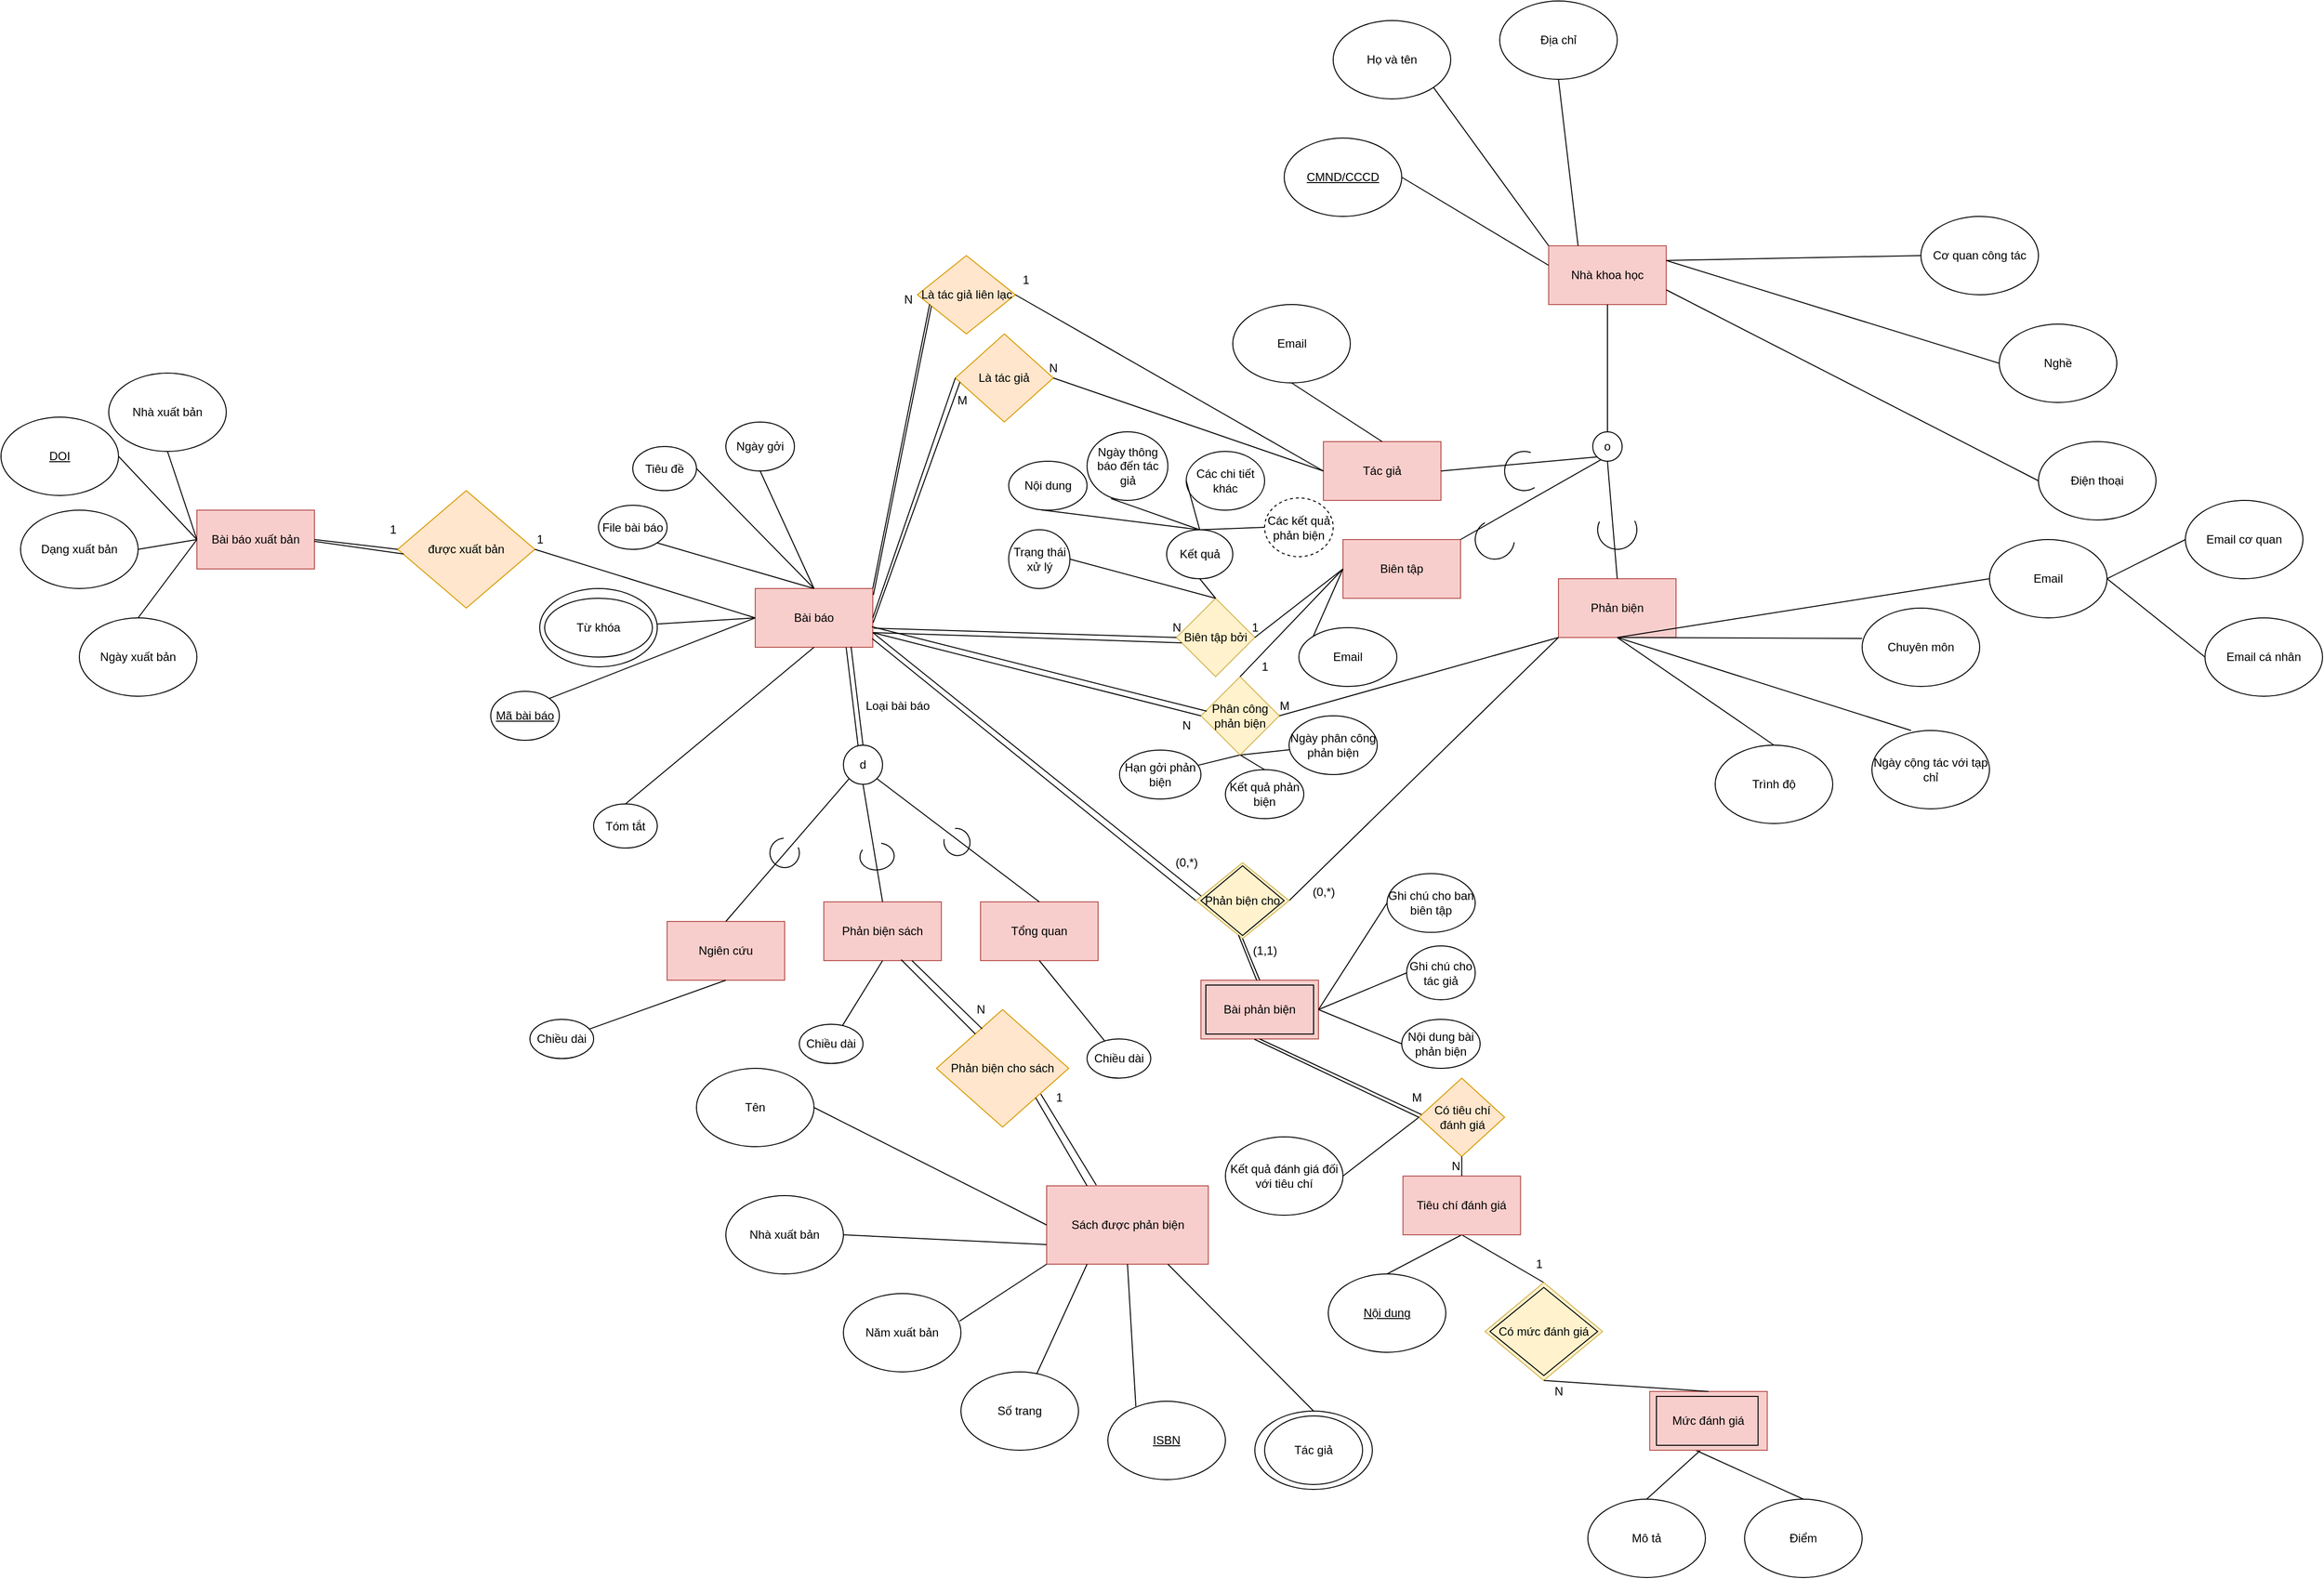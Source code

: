 <mxfile version="13.9.9" type="github" pages="2">
  <diagram id="R2lEEEUBdFMjLlhIrx00" name="Page-1">
    <mxGraphModel dx="2090" dy="1743" grid="1" gridSize="10" guides="1" tooltips="1" connect="1" arrows="1" fold="1" page="1" pageScale="1" pageWidth="850" pageHeight="1100" math="0" shadow="0" extFonts="Permanent Marker^https://fonts.googleapis.com/css?family=Permanent+Marker">
      <root>
        <mxCell id="0" />
        <mxCell id="1" parent="0" />
        <mxCell id="eiDw2SdyNVHJPghsJ6bD-1" value="Bài báo" style="rounded=0;whiteSpace=wrap;html=1;fillColor=#f8cecc;strokeColor=#b85450;" parent="1" vertex="1">
          <mxGeometry x="-30" y="250" width="120" height="60" as="geometry" />
        </mxCell>
        <mxCell id="eiDw2SdyNVHJPghsJ6bD-2" value="File bài báo" style="ellipse;whiteSpace=wrap;html=1;" parent="1" vertex="1">
          <mxGeometry x="-190" y="165" width="70" height="45" as="geometry" />
        </mxCell>
        <mxCell id="eiDw2SdyNVHJPghsJ6bD-3" value="Tác giả" style="rounded=0;whiteSpace=wrap;html=1;fillColor=#f8cecc;strokeColor=#b85450;" parent="1" vertex="1">
          <mxGeometry x="550" y="100" width="120" height="60" as="geometry" />
        </mxCell>
        <mxCell id="eiDw2SdyNVHJPghsJ6bD-4" value="Ngày gởi" style="ellipse;whiteSpace=wrap;html=1;" parent="1" vertex="1">
          <mxGeometry x="-60" y="80" width="70" height="50" as="geometry" />
        </mxCell>
        <mxCell id="eiDw2SdyNVHJPghsJ6bD-5" value="Từ khóa" style="ellipse;whiteSpace=wrap;html=1;" parent="1" vertex="1">
          <mxGeometry x="-250" y="250" width="120" height="80" as="geometry" />
        </mxCell>
        <mxCell id="eiDw2SdyNVHJPghsJ6bD-7" value="Tóm tắt" style="ellipse;whiteSpace=wrap;html=1;" parent="1" vertex="1">
          <mxGeometry x="-195" y="470" width="65" height="45" as="geometry" />
        </mxCell>
        <mxCell id="eiDw2SdyNVHJPghsJ6bD-8" value="Tiêu đề" style="ellipse;whiteSpace=wrap;html=1;" parent="1" vertex="1">
          <mxGeometry x="-155" y="105" width="65" height="45" as="geometry" />
        </mxCell>
        <mxCell id="eiDw2SdyNVHJPghsJ6bD-9" value="&lt;u&gt;Mã bài báo&lt;/u&gt;" style="ellipse;whiteSpace=wrap;html=1;" parent="1" vertex="1">
          <mxGeometry x="-300" y="355" width="70" height="50" as="geometry" />
        </mxCell>
        <mxCell id="eiDw2SdyNVHJPghsJ6bD-10" value="" style="endArrow=none;html=1;exitX=1;exitY=1;exitDx=0;exitDy=0;entryX=0.5;entryY=0;entryDx=0;entryDy=0;" parent="1" source="eiDw2SdyNVHJPghsJ6bD-2" target="eiDw2SdyNVHJPghsJ6bD-1" edge="1">
          <mxGeometry width="50" height="50" relative="1" as="geometry">
            <mxPoint y="340" as="sourcePoint" />
            <mxPoint x="50" y="290" as="targetPoint" />
          </mxGeometry>
        </mxCell>
        <mxCell id="eiDw2SdyNVHJPghsJ6bD-11" value="" style="endArrow=none;html=1;entryX=0;entryY=0.5;entryDx=0;entryDy=0;" parent="1" source="eiDw2SdyNVHJPghsJ6bD-5" target="eiDw2SdyNVHJPghsJ6bD-1" edge="1">
          <mxGeometry width="50" height="50" relative="1" as="geometry">
            <mxPoint y="340" as="sourcePoint" />
            <mxPoint x="50" y="290" as="targetPoint" />
          </mxGeometry>
        </mxCell>
        <mxCell id="eiDw2SdyNVHJPghsJ6bD-13" value="" style="endArrow=none;html=1;exitX=0.5;exitY=0;exitDx=0;exitDy=0;entryX=0.5;entryY=1;entryDx=0;entryDy=0;" parent="1" source="eiDw2SdyNVHJPghsJ6bD-7" target="eiDw2SdyNVHJPghsJ6bD-1" edge="1">
          <mxGeometry width="50" height="50" relative="1" as="geometry">
            <mxPoint x="250" y="350" as="sourcePoint" />
            <mxPoint x="300" y="300" as="targetPoint" />
          </mxGeometry>
        </mxCell>
        <mxCell id="eiDw2SdyNVHJPghsJ6bD-14" value="" style="endArrow=none;html=1;exitX=0.5;exitY=0;exitDx=0;exitDy=0;entryX=0.5;entryY=1;entryDx=0;entryDy=0;" parent="1" source="eiDw2SdyNVHJPghsJ6bD-1" target="eiDw2SdyNVHJPghsJ6bD-4" edge="1">
          <mxGeometry width="50" height="50" relative="1" as="geometry">
            <mxPoint x="250" y="350" as="sourcePoint" />
            <mxPoint x="300" y="300" as="targetPoint" />
          </mxGeometry>
        </mxCell>
        <mxCell id="eiDw2SdyNVHJPghsJ6bD-15" value="" style="endArrow=none;html=1;exitX=0.5;exitY=0;exitDx=0;exitDy=0;entryX=1;entryY=0.5;entryDx=0;entryDy=0;" parent="1" source="eiDw2SdyNVHJPghsJ6bD-1" target="eiDw2SdyNVHJPghsJ6bD-8" edge="1">
          <mxGeometry width="50" height="50" relative="1" as="geometry">
            <mxPoint y="340" as="sourcePoint" />
            <mxPoint x="50" y="290" as="targetPoint" />
          </mxGeometry>
        </mxCell>
        <mxCell id="eiDw2SdyNVHJPghsJ6bD-16" value="" style="endArrow=none;html=1;exitX=0;exitY=0.5;exitDx=0;exitDy=0;entryX=1;entryY=0;entryDx=0;entryDy=0;" parent="1" source="eiDw2SdyNVHJPghsJ6bD-1" target="eiDw2SdyNVHJPghsJ6bD-9" edge="1">
          <mxGeometry width="50" height="50" relative="1" as="geometry">
            <mxPoint y="340" as="sourcePoint" />
            <mxPoint x="50" y="290" as="targetPoint" />
          </mxGeometry>
        </mxCell>
        <mxCell id="eiDw2SdyNVHJPghsJ6bD-17" value="" style="ellipse;whiteSpace=wrap;html=1;strokeColor=#000000;fillColor=none;" parent="1" vertex="1">
          <mxGeometry x="-245" y="260" width="110" height="60" as="geometry" />
        </mxCell>
        <mxCell id="eiDw2SdyNVHJPghsJ6bD-18" value="Phản biện sách" style="rounded=0;whiteSpace=wrap;html=1;strokeColor=#b85450;fillColor=#f8cecc;" parent="1" vertex="1">
          <mxGeometry x="40" y="570" width="120" height="60" as="geometry" />
        </mxCell>
        <mxCell id="eiDw2SdyNVHJPghsJ6bD-20" value="d" style="ellipse;whiteSpace=wrap;html=1;aspect=fixed;strokeColor=#000000;fillColor=#ffffff;" parent="1" vertex="1">
          <mxGeometry x="60" y="410" width="40" height="40" as="geometry" />
        </mxCell>
        <mxCell id="eiDw2SdyNVHJPghsJ6bD-21" value="" style="endArrow=none;html=1;entryX=0.815;entryY=0.991;entryDx=0;entryDy=0;entryPerimeter=0;exitX=0.5;exitY=0;exitDx=0;exitDy=0;" parent="1" source="eiDw2SdyNVHJPghsJ6bD-20" target="eiDw2SdyNVHJPghsJ6bD-1" edge="1">
          <mxGeometry width="50" height="50" relative="1" as="geometry">
            <mxPoint y="560" as="sourcePoint" />
            <mxPoint x="50" y="510" as="targetPoint" />
          </mxGeometry>
        </mxCell>
        <mxCell id="eiDw2SdyNVHJPghsJ6bD-22" value="" style="endArrow=none;html=1;exitX=0.5;exitY=0;exitDx=0;exitDy=0;" parent="1" source="eiDw2SdyNVHJPghsJ6bD-18" edge="1">
          <mxGeometry width="50" height="50" relative="1" as="geometry">
            <mxPoint y="560" as="sourcePoint" />
            <mxPoint x="80" y="450" as="targetPoint" />
          </mxGeometry>
        </mxCell>
        <mxCell id="eiDw2SdyNVHJPghsJ6bD-23" value="Loại bài báo" style="text;html=1;align=center;verticalAlign=middle;resizable=0;points=[];autosize=1;" parent="1" vertex="1">
          <mxGeometry x="75" y="360" width="80" height="20" as="geometry" />
        </mxCell>
        <mxCell id="eiDw2SdyNVHJPghsJ6bD-24" value="Tổng quan" style="rounded=0;whiteSpace=wrap;html=1;strokeColor=#b85450;fillColor=#f8cecc;" parent="1" vertex="1">
          <mxGeometry x="200" y="570" width="120" height="60" as="geometry" />
        </mxCell>
        <mxCell id="eiDw2SdyNVHJPghsJ6bD-25" value="Ngiên cứu" style="rounded=0;whiteSpace=wrap;html=1;strokeColor=#b85450;fillColor=#f8cecc;" parent="1" vertex="1">
          <mxGeometry x="-120" y="590" width="120" height="60" as="geometry" />
        </mxCell>
        <mxCell id="eiDw2SdyNVHJPghsJ6bD-26" value="" style="endArrow=none;html=1;entryX=0;entryY=1;entryDx=0;entryDy=0;exitX=0.5;exitY=0;exitDx=0;exitDy=0;" parent="1" source="eiDw2SdyNVHJPghsJ6bD-25" target="eiDw2SdyNVHJPghsJ6bD-20" edge="1">
          <mxGeometry width="50" height="50" relative="1" as="geometry">
            <mxPoint y="550" as="sourcePoint" />
            <mxPoint x="50" y="500" as="targetPoint" />
          </mxGeometry>
        </mxCell>
        <mxCell id="eiDw2SdyNVHJPghsJ6bD-27" value="" style="endArrow=none;html=1;entryX=1;entryY=1;entryDx=0;entryDy=0;exitX=0.5;exitY=0;exitDx=0;exitDy=0;" parent="1" source="eiDw2SdyNVHJPghsJ6bD-24" target="eiDw2SdyNVHJPghsJ6bD-20" edge="1">
          <mxGeometry width="50" height="50" relative="1" as="geometry">
            <mxPoint y="550" as="sourcePoint" />
            <mxPoint x="50" y="500" as="targetPoint" />
          </mxGeometry>
        </mxCell>
        <mxCell id="eiDw2SdyNVHJPghsJ6bD-30" value="Nhà khoa học" style="rounded=0;whiteSpace=wrap;html=1;strokeColor=#b85450;fillColor=#f8cecc;" parent="1" vertex="1">
          <mxGeometry x="780" y="-100" width="120" height="60" as="geometry" />
        </mxCell>
        <mxCell id="eiDw2SdyNVHJPghsJ6bD-31" value="Phản biện" style="rounded=0;whiteSpace=wrap;html=1;strokeColor=#b85450;fillColor=#f8cecc;" parent="1" vertex="1">
          <mxGeometry x="790" y="240" width="120" height="60" as="geometry" />
        </mxCell>
        <mxCell id="eiDw2SdyNVHJPghsJ6bD-32" value="Biên tập" style="rounded=0;whiteSpace=wrap;html=1;strokeColor=#b85450;fillColor=#f8cecc;" parent="1" vertex="1">
          <mxGeometry x="570" y="200" width="120" height="60" as="geometry" />
        </mxCell>
        <mxCell id="eiDw2SdyNVHJPghsJ6bD-33" value="o" style="ellipse;whiteSpace=wrap;html=1;aspect=fixed;strokeColor=#000000;fillColor=#ffffff;" parent="1" vertex="1">
          <mxGeometry x="825" y="90" width="30" height="30" as="geometry" />
        </mxCell>
        <mxCell id="eiDw2SdyNVHJPghsJ6bD-36" value="" style="endArrow=none;html=1;exitX=0.5;exitY=0;exitDx=0;exitDy=0;entryX=0.5;entryY=1;entryDx=0;entryDy=0;" parent="1" source="eiDw2SdyNVHJPghsJ6bD-33" target="eiDw2SdyNVHJPghsJ6bD-30" edge="1">
          <mxGeometry width="50" height="50" relative="1" as="geometry">
            <mxPoint x="570" y="60" as="sourcePoint" />
            <mxPoint x="831" y="-38" as="targetPoint" />
          </mxGeometry>
        </mxCell>
        <mxCell id="eiDw2SdyNVHJPghsJ6bD-38" value="" style="endArrow=none;html=1;entryX=0;entryY=1;entryDx=0;entryDy=0;exitX=1;exitY=0.5;exitDx=0;exitDy=0;" parent="1" source="eiDw2SdyNVHJPghsJ6bD-3" target="eiDw2SdyNVHJPghsJ6bD-33" edge="1">
          <mxGeometry width="50" height="50" relative="1" as="geometry">
            <mxPoint x="570" y="230" as="sourcePoint" />
            <mxPoint x="620" y="180" as="targetPoint" />
          </mxGeometry>
        </mxCell>
        <mxCell id="eiDw2SdyNVHJPghsJ6bD-39" value="" style="endArrow=none;html=1;entryX=0.5;entryY=1;entryDx=0;entryDy=0;exitX=0.5;exitY=0;exitDx=0;exitDy=0;" parent="1" source="eiDw2SdyNVHJPghsJ6bD-31" target="eiDw2SdyNVHJPghsJ6bD-33" edge="1">
          <mxGeometry width="50" height="50" relative="1" as="geometry">
            <mxPoint x="570" y="230" as="sourcePoint" />
            <mxPoint x="620" y="180" as="targetPoint" />
          </mxGeometry>
        </mxCell>
        <mxCell id="eiDw2SdyNVHJPghsJ6bD-40" value="" style="endArrow=none;html=1;exitX=1;exitY=0;exitDx=0;exitDy=0;entryX=0.273;entryY=0.951;entryDx=0;entryDy=0;entryPerimeter=0;" parent="1" source="eiDw2SdyNVHJPghsJ6bD-32" target="eiDw2SdyNVHJPghsJ6bD-33" edge="1">
          <mxGeometry width="50" height="50" relative="1" as="geometry">
            <mxPoint x="570" y="230" as="sourcePoint" />
            <mxPoint x="829" y="120" as="targetPoint" />
          </mxGeometry>
        </mxCell>
        <mxCell id="eiDw2SdyNVHJPghsJ6bD-50" value="Trình độ" style="ellipse;whiteSpace=wrap;html=1;strokeColor=#000000;fillColor=#ffffff;" parent="1" vertex="1">
          <mxGeometry x="950" y="410" width="120" height="80" as="geometry" />
        </mxCell>
        <mxCell id="eiDw2SdyNVHJPghsJ6bD-51" value="Chuyên môn" style="ellipse;whiteSpace=wrap;html=1;strokeColor=#000000;fillColor=#ffffff;" parent="1" vertex="1">
          <mxGeometry x="1100" y="270" width="120" height="80" as="geometry" />
        </mxCell>
        <mxCell id="eiDw2SdyNVHJPghsJ6bD-52" value="Ngày cộng tác với tạp chỉ" style="ellipse;whiteSpace=wrap;html=1;strokeColor=#000000;fillColor=#ffffff;" parent="1" vertex="1">
          <mxGeometry x="1110" y="395" width="120" height="80" as="geometry" />
        </mxCell>
        <mxCell id="eiDw2SdyNVHJPghsJ6bD-57" value="Email" style="ellipse;whiteSpace=wrap;html=1;strokeColor=#000000;fillColor=#ffffff;" parent="1" vertex="1">
          <mxGeometry x="1230" y="200" width="120" height="80" as="geometry" />
        </mxCell>
        <mxCell id="eiDw2SdyNVHJPghsJ6bD-58" value="Email cơ quan" style="ellipse;whiteSpace=wrap;html=1;strokeColor=#000000;fillColor=#ffffff;" parent="1" vertex="1">
          <mxGeometry x="1430" y="160" width="120" height="80" as="geometry" />
        </mxCell>
        <mxCell id="eiDw2SdyNVHJPghsJ6bD-59" value="Email cá nhân" style="ellipse;whiteSpace=wrap;html=1;strokeColor=#000000;fillColor=#ffffff;" parent="1" vertex="1">
          <mxGeometry x="1450" y="280" width="120" height="80" as="geometry" />
        </mxCell>
        <mxCell id="eiDw2SdyNVHJPghsJ6bD-60" value="" style="endArrow=none;html=1;entryX=1;entryY=0.5;entryDx=0;entryDy=0;exitX=0;exitY=0.5;exitDx=0;exitDy=0;" parent="1" source="eiDw2SdyNVHJPghsJ6bD-58" target="eiDw2SdyNVHJPghsJ6bD-57" edge="1">
          <mxGeometry width="50" height="50" relative="1" as="geometry">
            <mxPoint x="1000" y="330" as="sourcePoint" />
            <mxPoint x="1050" y="280" as="targetPoint" />
          </mxGeometry>
        </mxCell>
        <mxCell id="eiDw2SdyNVHJPghsJ6bD-61" value="" style="endArrow=none;html=1;entryX=1;entryY=0.5;entryDx=0;entryDy=0;exitX=0;exitY=0.5;exitDx=0;exitDy=0;" parent="1" source="eiDw2SdyNVHJPghsJ6bD-59" target="eiDw2SdyNVHJPghsJ6bD-57" edge="1">
          <mxGeometry width="50" height="50" relative="1" as="geometry">
            <mxPoint x="1000" y="330" as="sourcePoint" />
            <mxPoint x="1050" y="280" as="targetPoint" />
          </mxGeometry>
        </mxCell>
        <mxCell id="eiDw2SdyNVHJPghsJ6bD-63" value="" style="endArrow=none;html=1;entryX=0.5;entryY=1;entryDx=0;entryDy=0;exitX=0;exitY=0.388;exitDx=0;exitDy=0;exitPerimeter=0;" parent="1" source="eiDw2SdyNVHJPghsJ6bD-51" target="eiDw2SdyNVHJPghsJ6bD-31" edge="1">
          <mxGeometry width="50" height="50" relative="1" as="geometry">
            <mxPoint x="900" y="660" as="sourcePoint" />
            <mxPoint x="950" y="610" as="targetPoint" />
          </mxGeometry>
        </mxCell>
        <mxCell id="eiDw2SdyNVHJPghsJ6bD-64" value="" style="endArrow=none;html=1;entryX=0.5;entryY=1;entryDx=0;entryDy=0;exitX=0.333;exitY=0;exitDx=0;exitDy=0;exitPerimeter=0;" parent="1" source="eiDw2SdyNVHJPghsJ6bD-52" target="eiDw2SdyNVHJPghsJ6bD-31" edge="1">
          <mxGeometry width="50" height="50" relative="1" as="geometry">
            <mxPoint x="900" y="660" as="sourcePoint" />
            <mxPoint x="950" y="610" as="targetPoint" />
          </mxGeometry>
        </mxCell>
        <mxCell id="eiDw2SdyNVHJPghsJ6bD-67" value="" style="endArrow=none;html=1;entryX=0.5;entryY=1;entryDx=0;entryDy=0;exitX=0.5;exitY=0;exitDx=0;exitDy=0;" parent="1" source="eiDw2SdyNVHJPghsJ6bD-50" target="eiDw2SdyNVHJPghsJ6bD-31" edge="1">
          <mxGeometry width="50" height="50" relative="1" as="geometry">
            <mxPoint x="900" y="660" as="sourcePoint" />
            <mxPoint x="680" y="278.571" as="targetPoint" />
          </mxGeometry>
        </mxCell>
        <mxCell id="eiDw2SdyNVHJPghsJ6bD-73" value="Sách được phản biện" style="rounded=0;whiteSpace=wrap;html=1;strokeColor=#b85450;fillColor=#f8cecc;" parent="1" vertex="1">
          <mxGeometry x="267.5" y="860" width="165" height="80" as="geometry" />
        </mxCell>
        <mxCell id="eiDw2SdyNVHJPghsJ6bD-75" value="Năm xuất bản" style="ellipse;whiteSpace=wrap;html=1;strokeColor=#000000;" parent="1" vertex="1">
          <mxGeometry x="60" y="970" width="120" height="80" as="geometry" />
        </mxCell>
        <mxCell id="eiDw2SdyNVHJPghsJ6bD-76" value="Số trang" style="ellipse;whiteSpace=wrap;html=1;strokeColor=#000000;fillColor=#ffffff;" parent="1" vertex="1">
          <mxGeometry x="180" y="1050" width="120" height="80" as="geometry" />
        </mxCell>
        <mxCell id="eiDw2SdyNVHJPghsJ6bD-77" value="&lt;u&gt;ISBN&lt;/u&gt;" style="ellipse;whiteSpace=wrap;html=1;strokeColor=#000000;fillColor=#ffffff;" parent="1" vertex="1">
          <mxGeometry x="330" y="1080" width="120" height="80" as="geometry" />
        </mxCell>
        <mxCell id="eiDw2SdyNVHJPghsJ6bD-78" value="Tác giả" style="ellipse;whiteSpace=wrap;html=1;strokeColor=#000000;fillColor=#ffffff;" parent="1" vertex="1">
          <mxGeometry x="480" y="1090" width="120" height="80" as="geometry" />
        </mxCell>
        <mxCell id="eiDw2SdyNVHJPghsJ6bD-79" value="Nhà xuất bản" style="ellipse;whiteSpace=wrap;html=1;strokeColor=#000000;fillColor=#ffffff;" parent="1" vertex="1">
          <mxGeometry x="-60" y="870" width="120" height="80" as="geometry" />
        </mxCell>
        <mxCell id="eiDw2SdyNVHJPghsJ6bD-80" value="Tên" style="ellipse;whiteSpace=wrap;html=1;strokeColor=#000000;fillColor=#ffffff;" parent="1" vertex="1">
          <mxGeometry x="-90" y="740" width="120" height="80" as="geometry" />
        </mxCell>
        <mxCell id="eiDw2SdyNVHJPghsJ6bD-81" value="" style="endArrow=none;html=1;exitX=0;exitY=0.5;exitDx=0;exitDy=0;entryX=1;entryY=0.5;entryDx=0;entryDy=0;" parent="1" source="eiDw2SdyNVHJPghsJ6bD-73" target="eiDw2SdyNVHJPghsJ6bD-80" edge="1">
          <mxGeometry width="50" height="50" relative="1" as="geometry">
            <mxPoint x="400" y="1000" as="sourcePoint" />
            <mxPoint x="450" y="950" as="targetPoint" />
          </mxGeometry>
        </mxCell>
        <mxCell id="eiDw2SdyNVHJPghsJ6bD-82" value="" style="endArrow=none;html=1;exitX=0;exitY=0.75;exitDx=0;exitDy=0;entryX=1;entryY=0.5;entryDx=0;entryDy=0;" parent="1" source="eiDw2SdyNVHJPghsJ6bD-73" target="eiDw2SdyNVHJPghsJ6bD-79" edge="1">
          <mxGeometry width="50" height="50" relative="1" as="geometry">
            <mxPoint x="400" y="1000" as="sourcePoint" />
            <mxPoint x="450" y="950" as="targetPoint" />
          </mxGeometry>
        </mxCell>
        <mxCell id="eiDw2SdyNVHJPghsJ6bD-83" value="" style="endArrow=none;html=1;exitX=0;exitY=1;exitDx=0;exitDy=0;entryX=0.988;entryY=0.352;entryDx=0;entryDy=0;entryPerimeter=0;" parent="1" source="eiDw2SdyNVHJPghsJ6bD-73" target="eiDw2SdyNVHJPghsJ6bD-75" edge="1">
          <mxGeometry width="50" height="50" relative="1" as="geometry">
            <mxPoint x="400" y="1000" as="sourcePoint" />
            <mxPoint x="450" y="950" as="targetPoint" />
          </mxGeometry>
        </mxCell>
        <mxCell id="eiDw2SdyNVHJPghsJ6bD-84" value="" style="endArrow=none;html=1;exitX=0.25;exitY=1;exitDx=0;exitDy=0;" parent="1" source="eiDw2SdyNVHJPghsJ6bD-73" target="eiDw2SdyNVHJPghsJ6bD-76" edge="1">
          <mxGeometry width="50" height="50" relative="1" as="geometry">
            <mxPoint x="400" y="1000" as="sourcePoint" />
            <mxPoint x="450" y="950" as="targetPoint" />
          </mxGeometry>
        </mxCell>
        <mxCell id="eiDw2SdyNVHJPghsJ6bD-85" value="" style="endArrow=none;html=1;exitX=0.5;exitY=1;exitDx=0;exitDy=0;entryX=0.238;entryY=0.066;entryDx=0;entryDy=0;entryPerimeter=0;" parent="1" source="eiDw2SdyNVHJPghsJ6bD-73" target="eiDw2SdyNVHJPghsJ6bD-77" edge="1">
          <mxGeometry width="50" height="50" relative="1" as="geometry">
            <mxPoint x="400" y="1000" as="sourcePoint" />
            <mxPoint x="450" y="950" as="targetPoint" />
          </mxGeometry>
        </mxCell>
        <mxCell id="eiDw2SdyNVHJPghsJ6bD-86" value="" style="endArrow=none;html=1;exitX=0.75;exitY=1;exitDx=0;exitDy=0;entryX=0.5;entryY=0;entryDx=0;entryDy=0;" parent="1" source="eiDw2SdyNVHJPghsJ6bD-73" target="eiDw2SdyNVHJPghsJ6bD-78" edge="1">
          <mxGeometry width="50" height="50" relative="1" as="geometry">
            <mxPoint x="400" y="1000" as="sourcePoint" />
            <mxPoint x="450" y="950" as="targetPoint" />
          </mxGeometry>
        </mxCell>
        <mxCell id="eiDw2SdyNVHJPghsJ6bD-87" value="" style="ellipse;whiteSpace=wrap;html=1;strokeColor=#000000;fillColor=none;" parent="1" vertex="1">
          <mxGeometry x="490" y="1095" width="100" height="70" as="geometry" />
        </mxCell>
        <mxCell id="eiDw2SdyNVHJPghsJ6bD-88" value="Là tác giả liên lạc" style="rhombus;whiteSpace=wrap;html=1;strokeColor=#d79b00;fillColor=#ffe6cc;" parent="1" vertex="1">
          <mxGeometry x="135.55" y="-90" width="100" height="80" as="geometry" />
        </mxCell>
        <mxCell id="eiDw2SdyNVHJPghsJ6bD-89" value="" style="endArrow=none;html=1;exitX=1;exitY=0;exitDx=0;exitDy=0;entryX=0.125;entryY=0.62;entryDx=0;entryDy=0;entryPerimeter=0;" parent="1" source="eiDw2SdyNVHJPghsJ6bD-1" target="eiDw2SdyNVHJPghsJ6bD-88" edge="1">
          <mxGeometry width="50" height="50" relative="1" as="geometry">
            <mxPoint x="340" y="300" as="sourcePoint" />
            <mxPoint x="244" y="150" as="targetPoint" />
          </mxGeometry>
        </mxCell>
        <mxCell id="eiDw2SdyNVHJPghsJ6bD-90" value="" style="endArrow=none;html=1;exitX=1.005;exitY=0.11;exitDx=0;exitDy=0;exitPerimeter=0;entryX=0.143;entryY=0.645;entryDx=0;entryDy=0;entryPerimeter=0;" parent="1" source="eiDw2SdyNVHJPghsJ6bD-1" target="eiDw2SdyNVHJPghsJ6bD-88" edge="1">
          <mxGeometry width="50" height="50" relative="1" as="geometry">
            <mxPoint x="340" y="300" as="sourcePoint" />
            <mxPoint x="390" y="250" as="targetPoint" />
          </mxGeometry>
        </mxCell>
        <mxCell id="eiDw2SdyNVHJPghsJ6bD-91" value="" style="endArrow=none;html=1;exitX=1;exitY=0.5;exitDx=0;exitDy=0;entryX=0;entryY=0.5;entryDx=0;entryDy=0;" parent="1" source="eiDw2SdyNVHJPghsJ6bD-88" target="eiDw2SdyNVHJPghsJ6bD-3" edge="1">
          <mxGeometry width="50" height="50" relative="1" as="geometry">
            <mxPoint x="380" y="300" as="sourcePoint" />
            <mxPoint x="430" y="250" as="targetPoint" />
          </mxGeometry>
        </mxCell>
        <mxCell id="eiDw2SdyNVHJPghsJ6bD-92" value="Là tác giả" style="rhombus;whiteSpace=wrap;html=1;strokeColor=#d79b00;fillColor=#ffe6cc;" parent="1" vertex="1">
          <mxGeometry x="174.3" y="-10" width="100" height="90" as="geometry" />
        </mxCell>
        <mxCell id="eiDw2SdyNVHJPghsJ6bD-93" value="" style="endArrow=none;html=1;entryX=0;entryY=0.5;entryDx=0;entryDy=0;exitX=1;exitY=0.5;exitDx=0;exitDy=0;" parent="1" source="eiDw2SdyNVHJPghsJ6bD-92" target="eiDw2SdyNVHJPghsJ6bD-3" edge="1">
          <mxGeometry width="50" height="50" relative="1" as="geometry">
            <mxPoint x="380" y="300" as="sourcePoint" />
            <mxPoint x="430" y="250" as="targetPoint" />
          </mxGeometry>
        </mxCell>
        <mxCell id="eiDw2SdyNVHJPghsJ6bD-95" value="" style="endArrow=none;html=1;entryX=1;entryY=0.5;entryDx=0;entryDy=0;exitX=0;exitY=0.5;exitDx=0;exitDy=0;" parent="1" source="eiDw2SdyNVHJPghsJ6bD-92" target="eiDw2SdyNVHJPghsJ6bD-1" edge="1">
          <mxGeometry width="50" height="50" relative="1" as="geometry">
            <mxPoint x="380" y="300" as="sourcePoint" />
            <mxPoint x="430" y="250" as="targetPoint" />
          </mxGeometry>
        </mxCell>
        <mxCell id="eiDw2SdyNVHJPghsJ6bD-97" value="Chiều dài" style="ellipse;whiteSpace=wrap;html=1;strokeColor=#000000;fillColor=#ffffff;" parent="1" vertex="1">
          <mxGeometry x="-260" y="690" width="65" height="40" as="geometry" />
        </mxCell>
        <mxCell id="eiDw2SdyNVHJPghsJ6bD-98" value="" style="endArrow=none;html=1;exitX=0.5;exitY=1;exitDx=0;exitDy=0;" parent="1" source="eiDw2SdyNVHJPghsJ6bD-25" target="eiDw2SdyNVHJPghsJ6bD-97" edge="1">
          <mxGeometry width="50" height="50" relative="1" as="geometry">
            <mxPoint x="180" y="640" as="sourcePoint" />
            <mxPoint x="230" y="590" as="targetPoint" />
          </mxGeometry>
        </mxCell>
        <mxCell id="eiDw2SdyNVHJPghsJ6bD-101" value="" style="endArrow=none;html=1;exitX=1;exitY=0.75;exitDx=0;exitDy=0;entryX=0.063;entryY=0.447;entryDx=0;entryDy=0;entryPerimeter=0;" parent="1" source="eiDw2SdyNVHJPghsJ6bD-1" target="iCLH5OQKp1aBjLCYg7CI-16" edge="1">
          <mxGeometry width="50" height="50" relative="1" as="geometry">
            <mxPoint x="350" y="420" as="sourcePoint" />
            <mxPoint x="340" y="740" as="targetPoint" />
          </mxGeometry>
        </mxCell>
        <mxCell id="eiDw2SdyNVHJPghsJ6bD-102" value="" style="endArrow=none;html=1;exitX=0.995;exitY=0.852;exitDx=0;exitDy=0;entryX=0;entryY=0.5;entryDx=0;entryDy=0;exitPerimeter=0;" parent="1" source="eiDw2SdyNVHJPghsJ6bD-1" target="iCLH5OQKp1aBjLCYg7CI-16" edge="1">
          <mxGeometry width="50" height="50" relative="1" as="geometry">
            <mxPoint x="350" y="420" as="sourcePoint" />
            <mxPoint x="196.55" y="445.71" as="targetPoint" />
          </mxGeometry>
        </mxCell>
        <mxCell id="eiDw2SdyNVHJPghsJ6bD-104" value="Phản biện cho sách" style="rhombus;whiteSpace=wrap;html=1;strokeColor=#d79b00;fillColor=#ffe6cc;" parent="1" vertex="1">
          <mxGeometry x="155" y="680" width="135" height="120" as="geometry" />
        </mxCell>
        <mxCell id="eiDw2SdyNVHJPghsJ6bD-105" value="" style="endArrow=none;html=1;exitX=1;exitY=1;exitDx=0;exitDy=0;entryX=0.25;entryY=0;entryDx=0;entryDy=0;" parent="1" source="eiDw2SdyNVHJPghsJ6bD-104" target="eiDw2SdyNVHJPghsJ6bD-73" edge="1">
          <mxGeometry width="50" height="50" relative="1" as="geometry">
            <mxPoint x="340" y="740" as="sourcePoint" />
            <mxPoint x="390" y="690" as="targetPoint" />
          </mxGeometry>
        </mxCell>
        <mxCell id="eiDw2SdyNVHJPghsJ6bD-106" value="" style="endArrow=none;html=1;exitX=0.789;exitY=0.719;exitDx=0;exitDy=0;exitPerimeter=0;entryX=0.307;entryY=-0.009;entryDx=0;entryDy=0;entryPerimeter=0;" parent="1" source="eiDw2SdyNVHJPghsJ6bD-104" target="eiDw2SdyNVHJPghsJ6bD-73" edge="1">
          <mxGeometry width="50" height="50" relative="1" as="geometry">
            <mxPoint x="340" y="740" as="sourcePoint" />
            <mxPoint x="330" y="840" as="targetPoint" />
          </mxGeometry>
        </mxCell>
        <mxCell id="eiDw2SdyNVHJPghsJ6bD-107" value="" style="endArrow=none;html=1;exitX=0.658;exitY=0.983;exitDx=0;exitDy=0;exitPerimeter=0;entryX=0.294;entryY=0.207;entryDx=0;entryDy=0;entryPerimeter=0;" parent="1" source="eiDw2SdyNVHJPghsJ6bD-18" target="eiDw2SdyNVHJPghsJ6bD-104" edge="1">
          <mxGeometry width="50" height="50" relative="1" as="geometry">
            <mxPoint x="160" y="770" as="sourcePoint" />
            <mxPoint x="210" y="720" as="targetPoint" />
          </mxGeometry>
        </mxCell>
        <mxCell id="eiDw2SdyNVHJPghsJ6bD-108" value="" style="endArrow=none;html=1;exitX=0.75;exitY=1;exitDx=0;exitDy=0;entryX=0.346;entryY=0.164;entryDx=0;entryDy=0;entryPerimeter=0;" parent="1" source="eiDw2SdyNVHJPghsJ6bD-18" target="eiDw2SdyNVHJPghsJ6bD-104" edge="1">
          <mxGeometry width="50" height="50" relative="1" as="geometry">
            <mxPoint x="160" y="770" as="sourcePoint" />
            <mxPoint x="210" y="720" as="targetPoint" />
          </mxGeometry>
        </mxCell>
        <mxCell id="eiDw2SdyNVHJPghsJ6bD-110" value="&lt;u&gt;DOI&lt;/u&gt;" style="ellipse;whiteSpace=wrap;html=1;strokeColor=#000000;" parent="1" vertex="1">
          <mxGeometry x="-800" y="75" width="120" height="80" as="geometry" />
        </mxCell>
        <mxCell id="eiDw2SdyNVHJPghsJ6bD-119" value="&lt;u&gt;Nội dung&lt;/u&gt;" style="ellipse;whiteSpace=wrap;html=1;strokeColor=#000000;" parent="1" vertex="1">
          <mxGeometry x="555" y="950" width="120" height="80" as="geometry" />
        </mxCell>
        <mxCell id="eiDw2SdyNVHJPghsJ6bD-123" value="" style="endArrow=none;html=1;entryX=0.5;entryY=1;entryDx=0;entryDy=0;exitX=0.5;exitY=0;exitDx=0;exitDy=0;" parent="1" source="eiDw2SdyNVHJPghsJ6bD-119" target="eiDw2SdyNVHJPghsJ6bD-154" edge="1">
          <mxGeometry width="50" height="50" relative="1" as="geometry">
            <mxPoint x="735" y="1100" as="sourcePoint" />
            <mxPoint x="700" y="930" as="targetPoint" />
          </mxGeometry>
        </mxCell>
        <mxCell id="eiDw2SdyNVHJPghsJ6bD-124" value="" style="endArrow=none;html=1;entryX=0.5;entryY=1;entryDx=0;entryDy=0;exitX=0.5;exitY=0;exitDx=0;exitDy=0;" parent="1" source="v93aDi29n5t1eOQIRRw4-6" target="eiDw2SdyNVHJPghsJ6bD-154" edge="1">
          <mxGeometry width="50" height="50" relative="1" as="geometry">
            <mxPoint x="780.63" y="950" as="sourcePoint" />
            <mxPoint x="700" y="930" as="targetPoint" />
          </mxGeometry>
        </mxCell>
        <mxCell id="eiDw2SdyNVHJPghsJ6bD-125" value="Mô tả" style="ellipse;whiteSpace=wrap;html=1;strokeColor=#000000;" parent="1" vertex="1">
          <mxGeometry x="820" y="1180" width="120" height="80" as="geometry" />
        </mxCell>
        <mxCell id="eiDw2SdyNVHJPghsJ6bD-126" value="Điểm" style="ellipse;whiteSpace=wrap;html=1;strokeColor=#000000;fillColor=#ffffff;" parent="1" vertex="1">
          <mxGeometry x="980" y="1180" width="120" height="80" as="geometry" />
        </mxCell>
        <mxCell id="eiDw2SdyNVHJPghsJ6bD-127" value="" style="endArrow=none;html=1;entryX=0.5;entryY=1;entryDx=0;entryDy=0;exitX=0.5;exitY=0;exitDx=0;exitDy=0;" parent="1" source="eiDw2SdyNVHJPghsJ6bD-125" edge="1">
          <mxGeometry width="50" height="50" relative="1" as="geometry">
            <mxPoint x="850" y="1200" as="sourcePoint" />
            <mxPoint x="935" y="1130.0" as="targetPoint" />
          </mxGeometry>
        </mxCell>
        <mxCell id="eiDw2SdyNVHJPghsJ6bD-128" value="" style="endArrow=none;html=1;exitX=0.5;exitY=0;exitDx=0;exitDy=0;" parent="1" source="eiDw2SdyNVHJPghsJ6bD-126" edge="1">
          <mxGeometry width="50" height="50" relative="1" as="geometry">
            <mxPoint x="850" y="1200" as="sourcePoint" />
            <mxPoint x="930" y="1130" as="targetPoint" />
          </mxGeometry>
        </mxCell>
        <mxCell id="eiDw2SdyNVHJPghsJ6bD-131" value="Kết quả đánh giá đối với tiêu chí" style="ellipse;whiteSpace=wrap;html=1;strokeColor=#000000;fillColor=#ffffff;" parent="1" vertex="1">
          <mxGeometry x="450" y="810" width="120" height="80" as="geometry" />
        </mxCell>
        <mxCell id="eiDw2SdyNVHJPghsJ6bD-132" value="" style="endArrow=none;html=1;entryX=0;entryY=0.5;entryDx=0;entryDy=0;exitX=1;exitY=0.5;exitDx=0;exitDy=0;" parent="1" source="eiDw2SdyNVHJPghsJ6bD-131" target="eiDw2SdyNVHJPghsJ6bD-156" edge="1">
          <mxGeometry width="50" height="50" relative="1" as="geometry">
            <mxPoint x="645" y="930" as="sourcePoint" />
            <mxPoint x="639.692" y="692.5" as="targetPoint" />
          </mxGeometry>
        </mxCell>
        <mxCell id="eiDw2SdyNVHJPghsJ6bD-133" value="Ghi chú cho tác giả" style="ellipse;whiteSpace=wrap;html=1;strokeColor=#000000;fillColor=#ffffff;" parent="1" vertex="1">
          <mxGeometry x="635" y="615" width="70" height="55" as="geometry" />
        </mxCell>
        <mxCell id="eiDw2SdyNVHJPghsJ6bD-141" value="Trạng thái xử lý" style="ellipse;whiteSpace=wrap;html=1;strokeColor=#000000;fillColor=#ffffff;" parent="1" vertex="1">
          <mxGeometry x="228.75" y="190" width="62.5" height="60" as="geometry" />
        </mxCell>
        <mxCell id="eiDw2SdyNVHJPghsJ6bD-143" value="Bài phản biện" style="rounded=0;whiteSpace=wrap;html=1;strokeColor=#b85450;fillColor=#f8cecc;" parent="1" vertex="1">
          <mxGeometry x="425" y="650" width="120" height="60" as="geometry" />
        </mxCell>
        <mxCell id="eiDw2SdyNVHJPghsJ6bD-151" value="" style="endArrow=none;html=1;entryX=0;entryY=1;entryDx=0;entryDy=0;exitX=1;exitY=0.5;exitDx=0;exitDy=0;" parent="1" source="iCLH5OQKp1aBjLCYg7CI-16" target="eiDw2SdyNVHJPghsJ6bD-31" edge="1">
          <mxGeometry width="50" height="50" relative="1" as="geometry">
            <mxPoint x="737.18" y="372.5" as="sourcePoint" />
            <mxPoint x="710" y="380" as="targetPoint" />
          </mxGeometry>
        </mxCell>
        <mxCell id="eiDw2SdyNVHJPghsJ6bD-154" value="Tiêu chí đánh giá" style="rounded=0;whiteSpace=wrap;html=1;strokeColor=#b85450;fillColor=#f8cecc;" parent="1" vertex="1">
          <mxGeometry x="631.25" y="850" width="120" height="60" as="geometry" />
        </mxCell>
        <mxCell id="eiDw2SdyNVHJPghsJ6bD-155" value="" style="endArrow=none;html=1;entryX=0;entryY=0.5;entryDx=0;entryDy=0;exitX=1;exitY=0.5;exitDx=0;exitDy=0;" parent="1" source="eiDw2SdyNVHJPghsJ6bD-143" target="eiDw2SdyNVHJPghsJ6bD-133" edge="1">
          <mxGeometry width="50" height="50" relative="1" as="geometry">
            <mxPoint x="558" y="510" as="sourcePoint" />
            <mxPoint x="640" y="550" as="targetPoint" />
          </mxGeometry>
        </mxCell>
        <mxCell id="eiDw2SdyNVHJPghsJ6bD-156" value="Có tiêu chí đánh giá" style="rhombus;whiteSpace=wrap;html=1;strokeColor=#d79b00;fillColor=#ffe6cc;" parent="1" vertex="1">
          <mxGeometry x="647.5" y="750" width="87.5" height="80" as="geometry" />
        </mxCell>
        <mxCell id="eiDw2SdyNVHJPghsJ6bD-157" value="" style="endArrow=none;html=1;entryX=0.5;entryY=1;entryDx=0;entryDy=0;exitX=0.5;exitY=0;exitDx=0;exitDy=0;" parent="1" source="eiDw2SdyNVHJPghsJ6bD-154" target="eiDw2SdyNVHJPghsJ6bD-156" edge="1">
          <mxGeometry width="50" height="50" relative="1" as="geometry">
            <mxPoint x="699" y="860" as="sourcePoint" />
            <mxPoint x="685" y="780" as="targetPoint" />
          </mxGeometry>
        </mxCell>
        <mxCell id="eiDw2SdyNVHJPghsJ6bD-161" value="" style="endArrow=none;html=1;entryX=0.5;entryY=1;entryDx=0;entryDy=0;exitX=0.03;exitY=0.465;exitDx=0;exitDy=0;exitPerimeter=0;" parent="1" source="eiDw2SdyNVHJPghsJ6bD-156" target="eiDw2SdyNVHJPghsJ6bD-143" edge="1">
          <mxGeometry width="50" height="50" relative="1" as="geometry">
            <mxPoint x="576" y="590" as="sourcePoint" />
            <mxPoint x="589.75" y="570" as="targetPoint" />
          </mxGeometry>
        </mxCell>
        <mxCell id="eiDw2SdyNVHJPghsJ6bD-162" value="" style="endArrow=none;html=1;entryX=0.454;entryY=1.004;entryDx=0;entryDy=0;entryPerimeter=0;exitX=0;exitY=0.5;exitDx=0;exitDy=0;" parent="1" source="eiDw2SdyNVHJPghsJ6bD-156" target="eiDw2SdyNVHJPghsJ6bD-143" edge="1">
          <mxGeometry width="50" height="50" relative="1" as="geometry">
            <mxPoint x="573" y="594" as="sourcePoint" />
            <mxPoint x="595.72" y="570" as="targetPoint" />
          </mxGeometry>
        </mxCell>
        <mxCell id="eiDw2SdyNVHJPghsJ6bD-164" value="Kết quả" style="ellipse;whiteSpace=wrap;html=1;strokeColor=#000000;fillColor=#ffffff;" parent="1" vertex="1">
          <mxGeometry x="390" y="190" width="67.5" height="50" as="geometry" />
        </mxCell>
        <mxCell id="WIPBF-BIMuHk1VfdhbWs-1" value="" style="verticalLabelPosition=bottom;verticalAlign=top;html=1;shape=mxgraph.basic.arc;startAngle=0.3;endAngle=0.1;direction=south;rotation=-130;" parent="1" vertex="1">
          <mxGeometry x="-15" y="505" width="30" height="30" as="geometry" />
        </mxCell>
        <mxCell id="WIPBF-BIMuHk1VfdhbWs-2" value="" style="verticalLabelPosition=bottom;verticalAlign=top;html=1;shape=mxgraph.basic.arc;startAngle=0.3;endAngle=0.1;rotation=-95;" parent="1" vertex="1">
          <mxGeometry x="80.62" y="506.16" width="27.46" height="35" as="geometry" />
        </mxCell>
        <mxCell id="WIPBF-BIMuHk1VfdhbWs-3" value="" style="verticalLabelPosition=bottom;verticalAlign=top;html=1;shape=mxgraph.basic.arc;startAngle=0.3;endAngle=0.1;rotation=-115;" parent="1" vertex="1">
          <mxGeometry x="161.97" y="495.72" width="27.95" height="26.31" as="geometry" />
        </mxCell>
        <mxCell id="WIPBF-BIMuHk1VfdhbWs-8" value="" style="verticalLabelPosition=bottom;verticalAlign=top;html=1;shape=mxgraph.basic.arc;startAngle=0.3;endAngle=0.943;rotation=40;" parent="1" vertex="1">
          <mxGeometry x="735" y="110" width="40" height="40" as="geometry" />
        </mxCell>
        <mxCell id="WIPBF-BIMuHk1VfdhbWs-11" value="" style="verticalLabelPosition=bottom;verticalAlign=top;html=1;shape=mxgraph.basic.arc;startAngle=0.3;endAngle=0.943;rotation=-45;" parent="1" vertex="1">
          <mxGeometry x="830" y="170" width="40" height="40" as="geometry" />
        </mxCell>
        <mxCell id="WIPBF-BIMuHk1VfdhbWs-13" value="" style="verticalLabelPosition=bottom;verticalAlign=top;html=1;shape=mxgraph.basic.arc;startAngle=0.3;endAngle=0.943;rotation=-10;" parent="1" vertex="1">
          <mxGeometry x="705" y="180" width="40" height="40" as="geometry" />
        </mxCell>
        <mxCell id="WIPBF-BIMuHk1VfdhbWs-14" value="Địa chỉ" style="ellipse;whiteSpace=wrap;html=1;" parent="1" vertex="1">
          <mxGeometry x="730" y="-350" width="120" height="80" as="geometry" />
        </mxCell>
        <mxCell id="WIPBF-BIMuHk1VfdhbWs-15" value="" style="endArrow=none;html=1;exitX=0.5;exitY=1;exitDx=0;exitDy=0;entryX=0.25;entryY=0;entryDx=0;entryDy=0;" parent="1" source="WIPBF-BIMuHk1VfdhbWs-14" target="eiDw2SdyNVHJPghsJ6bD-30" edge="1">
          <mxGeometry width="50" height="50" relative="1" as="geometry">
            <mxPoint x="720" y="20" as="sourcePoint" />
            <mxPoint x="770" y="-30" as="targetPoint" />
          </mxGeometry>
        </mxCell>
        <mxCell id="WIPBF-BIMuHk1VfdhbWs-16" value="" style="endArrow=none;html=1;exitX=0.5;exitY=1;exitDx=0;exitDy=0;entryX=0;entryY=0.5;entryDx=0;entryDy=0;" parent="1" source="eiDw2SdyNVHJPghsJ6bD-31" target="eiDw2SdyNVHJPghsJ6bD-57" edge="1">
          <mxGeometry width="50" height="50" relative="1" as="geometry">
            <mxPoint x="1270" y="-220" as="sourcePoint" />
            <mxPoint x="1320" y="-270" as="targetPoint" />
          </mxGeometry>
        </mxCell>
        <mxCell id="WIPBF-BIMuHk1VfdhbWs-17" value="Cơ quan công tác" style="ellipse;whiteSpace=wrap;html=1;" parent="1" vertex="1">
          <mxGeometry x="1160" y="-130" width="120" height="80" as="geometry" />
        </mxCell>
        <mxCell id="WIPBF-BIMuHk1VfdhbWs-18" value="" style="endArrow=none;html=1;exitX=1;exitY=0.25;exitDx=0;exitDy=0;entryX=0;entryY=0.5;entryDx=0;entryDy=0;" parent="1" source="eiDw2SdyNVHJPghsJ6bD-30" target="WIPBF-BIMuHk1VfdhbWs-17" edge="1">
          <mxGeometry width="50" height="50" relative="1" as="geometry">
            <mxPoint x="900" y="60" as="sourcePoint" />
            <mxPoint x="950" y="10" as="targetPoint" />
          </mxGeometry>
        </mxCell>
        <mxCell id="WIPBF-BIMuHk1VfdhbWs-19" value="Nghề" style="ellipse;whiteSpace=wrap;html=1;" parent="1" vertex="1">
          <mxGeometry x="1240" y="-20" width="120" height="80" as="geometry" />
        </mxCell>
        <mxCell id="WIPBF-BIMuHk1VfdhbWs-20" value="Điện thoại" style="ellipse;whiteSpace=wrap;html=1;" parent="1" vertex="1">
          <mxGeometry x="1280" y="100" width="120" height="80" as="geometry" />
        </mxCell>
        <mxCell id="WIPBF-BIMuHk1VfdhbWs-21" value="" style="endArrow=none;html=1;entryX=1;entryY=0.25;entryDx=0;entryDy=0;exitX=0;exitY=0.5;exitDx=0;exitDy=0;" parent="1" source="WIPBF-BIMuHk1VfdhbWs-19" target="eiDw2SdyNVHJPghsJ6bD-30" edge="1">
          <mxGeometry width="50" height="50" relative="1" as="geometry">
            <mxPoint x="900" y="140" as="sourcePoint" />
            <mxPoint x="950" y="90" as="targetPoint" />
          </mxGeometry>
        </mxCell>
        <mxCell id="WIPBF-BIMuHk1VfdhbWs-22" value="" style="endArrow=none;html=1;entryX=1;entryY=0.75;entryDx=0;entryDy=0;exitX=0;exitY=0.5;exitDx=0;exitDy=0;" parent="1" source="WIPBF-BIMuHk1VfdhbWs-20" target="eiDw2SdyNVHJPghsJ6bD-30" edge="1">
          <mxGeometry width="50" height="50" relative="1" as="geometry">
            <mxPoint x="900" y="140" as="sourcePoint" />
            <mxPoint x="950" y="90" as="targetPoint" />
          </mxGeometry>
        </mxCell>
        <mxCell id="WIPBF-BIMuHk1VfdhbWs-23" value="Họ và tên" style="ellipse;whiteSpace=wrap;html=1;" parent="1" vertex="1">
          <mxGeometry x="560" y="-330" width="120" height="80" as="geometry" />
        </mxCell>
        <mxCell id="WIPBF-BIMuHk1VfdhbWs-25" value="" style="endArrow=none;html=1;exitX=1;exitY=1;exitDx=0;exitDy=0;entryX=0;entryY=0;entryDx=0;entryDy=0;" parent="1" source="WIPBF-BIMuHk1VfdhbWs-23" target="eiDw2SdyNVHJPghsJ6bD-30" edge="1">
          <mxGeometry width="50" height="50" relative="1" as="geometry">
            <mxPoint x="1060" y="-10" as="sourcePoint" />
            <mxPoint x="1110" y="-60" as="targetPoint" />
          </mxGeometry>
        </mxCell>
        <mxCell id="WIPBF-BIMuHk1VfdhbWs-30" value="N" style="text;html=1;align=center;verticalAlign=middle;resizable=0;points=[];autosize=1;" parent="1" vertex="1">
          <mxGeometry x="264.3" y="15" width="20" height="20" as="geometry" />
        </mxCell>
        <mxCell id="WIPBF-BIMuHk1VfdhbWs-31" value="M" style="text;html=1;align=center;verticalAlign=middle;resizable=0;points=[];autosize=1;" parent="1" vertex="1">
          <mxGeometry x="165.55" y="47.5" width="30" height="20" as="geometry" />
        </mxCell>
        <mxCell id="WIPBF-BIMuHk1VfdhbWs-32" value="1" style="text;html=1;align=center;verticalAlign=middle;resizable=0;points=[];autosize=1;" parent="1" vertex="1">
          <mxGeometry x="235.55" y="-75" width="20" height="20" as="geometry" />
        </mxCell>
        <mxCell id="WIPBF-BIMuHk1VfdhbWs-33" value="N" style="text;html=1;align=center;verticalAlign=middle;resizable=0;points=[];autosize=1;" parent="1" vertex="1">
          <mxGeometry x="115.55" y="-55" width="20" height="20" as="geometry" />
        </mxCell>
        <mxCell id="WIPBF-BIMuHk1VfdhbWs-35" value="N" style="text;html=1;align=center;verticalAlign=middle;resizable=0;points=[];autosize=1;" parent="1" vertex="1">
          <mxGeometry x="675" y="830" width="20" height="20" as="geometry" />
        </mxCell>
        <mxCell id="WIPBF-BIMuHk1VfdhbWs-36" value="M" style="text;html=1;align=center;verticalAlign=middle;resizable=0;points=[];autosize=1;" parent="1" vertex="1">
          <mxGeometry x="630" y="760" width="30" height="20" as="geometry" />
        </mxCell>
        <mxCell id="WIPBF-BIMuHk1VfdhbWs-37" value="1" style="text;html=1;align=center;verticalAlign=middle;resizable=0;points=[];autosize=1;" parent="1" vertex="1">
          <mxGeometry x="270" y="760" width="20" height="20" as="geometry" />
        </mxCell>
        <mxCell id="WIPBF-BIMuHk1VfdhbWs-38" value="N" style="text;html=1;align=center;verticalAlign=middle;resizable=0;points=[];autosize=1;" parent="1" vertex="1">
          <mxGeometry x="189.92" y="670" width="20" height="20" as="geometry" />
        </mxCell>
        <mxCell id="WIPBF-BIMuHk1VfdhbWs-39" value="Ngày thông báo đến tác giả" style="ellipse;whiteSpace=wrap;html=1;" parent="1" vertex="1">
          <mxGeometry x="308.75" y="90" width="82.5" height="70" as="geometry" />
        </mxCell>
        <mxCell id="WIPBF-BIMuHk1VfdhbWs-40" value="" style="endArrow=none;html=1;exitX=0.5;exitY=0;exitDx=0;exitDy=0;entryX=0.296;entryY=0.973;entryDx=0;entryDy=0;entryPerimeter=0;" parent="1" source="eiDw2SdyNVHJPghsJ6bD-164" target="WIPBF-BIMuHk1VfdhbWs-39" edge="1">
          <mxGeometry width="50" height="50" relative="1" as="geometry">
            <mxPoint x="235" y="-130" as="sourcePoint" />
            <mxPoint x="285" y="-180" as="targetPoint" />
          </mxGeometry>
        </mxCell>
        <mxCell id="WIPBF-BIMuHk1VfdhbWs-41" value="Nội dung" style="ellipse;whiteSpace=wrap;html=1;" parent="1" vertex="1">
          <mxGeometry x="228.75" y="120" width="80" height="50" as="geometry" />
        </mxCell>
        <mxCell id="WIPBF-BIMuHk1VfdhbWs-42" value="" style="endArrow=none;html=1;exitX=0.5;exitY=0;exitDx=0;exitDy=0;entryX=0.418;entryY=0.995;entryDx=0;entryDy=0;entryPerimeter=0;" parent="1" source="eiDw2SdyNVHJPghsJ6bD-164" target="WIPBF-BIMuHk1VfdhbWs-41" edge="1">
          <mxGeometry width="50" height="50" relative="1" as="geometry">
            <mxPoint x="235" y="-130" as="sourcePoint" />
            <mxPoint x="285" y="-180" as="targetPoint" />
          </mxGeometry>
        </mxCell>
        <mxCell id="WIPBF-BIMuHk1VfdhbWs-46" value="Bài báo xuất bản" style="rounded=0;whiteSpace=wrap;html=1;fillColor=#f8cecc;strokeColor=#b85450;" parent="1" vertex="1">
          <mxGeometry x="-600" y="170" width="120" height="60" as="geometry" />
        </mxCell>
        <mxCell id="WIPBF-BIMuHk1VfdhbWs-47" value="được xuất bản" style="rhombus;whiteSpace=wrap;html=1;fillColor=#ffe6cc;strokeColor=#d79b00;" parent="1" vertex="1">
          <mxGeometry x="-395" y="150" width="140" height="120" as="geometry" />
        </mxCell>
        <mxCell id="WIPBF-BIMuHk1VfdhbWs-48" value="" style="endArrow=none;html=1;entryX=0;entryY=0.5;entryDx=0;entryDy=0;exitX=1;exitY=0.5;exitDx=0;exitDy=0;" parent="1" source="WIPBF-BIMuHk1VfdhbWs-47" target="eiDw2SdyNVHJPghsJ6bD-1" edge="1">
          <mxGeometry width="50" height="50" relative="1" as="geometry">
            <mxPoint x="-120" y="290" as="sourcePoint" />
            <mxPoint x="-70" y="240" as="targetPoint" />
          </mxGeometry>
        </mxCell>
        <mxCell id="WIPBF-BIMuHk1VfdhbWs-49" value="" style="endArrow=none;html=1;entryX=0;entryY=0.5;entryDx=0;entryDy=0;exitX=1;exitY=0.5;exitDx=0;exitDy=0;" parent="1" source="WIPBF-BIMuHk1VfdhbWs-46" target="WIPBF-BIMuHk1VfdhbWs-47" edge="1">
          <mxGeometry width="50" height="50" relative="1" as="geometry">
            <mxPoint x="-120" y="290" as="sourcePoint" />
            <mxPoint x="-70" y="240" as="targetPoint" />
          </mxGeometry>
        </mxCell>
        <mxCell id="WIPBF-BIMuHk1VfdhbWs-50" value="Nhà xuất bản" style="ellipse;whiteSpace=wrap;html=1;" parent="1" vertex="1">
          <mxGeometry x="-690" y="30" width="120" height="80" as="geometry" />
        </mxCell>
        <mxCell id="WIPBF-BIMuHk1VfdhbWs-52" value="" style="endArrow=none;html=1;exitX=0;exitY=0.5;exitDx=0;exitDy=0;entryX=0.5;entryY=1;entryDx=0;entryDy=0;" parent="1" source="WIPBF-BIMuHk1VfdhbWs-46" target="WIPBF-BIMuHk1VfdhbWs-50" edge="1">
          <mxGeometry width="50" height="50" relative="1" as="geometry">
            <mxPoint x="-260" y="170" as="sourcePoint" />
            <mxPoint x="-210" y="120" as="targetPoint" />
          </mxGeometry>
        </mxCell>
        <mxCell id="WIPBF-BIMuHk1VfdhbWs-53" value="1" style="text;html=1;align=center;verticalAlign=middle;resizable=0;points=[];autosize=1;" parent="1" vertex="1">
          <mxGeometry x="-410" y="180" width="20" height="20" as="geometry" />
        </mxCell>
        <mxCell id="WIPBF-BIMuHk1VfdhbWs-54" value="1" style="text;html=1;align=center;verticalAlign=middle;resizable=0;points=[];autosize=1;" parent="1" vertex="1">
          <mxGeometry x="-260" y="190" width="20" height="20" as="geometry" />
        </mxCell>
        <mxCell id="BETedTe-KKFlbuXkZifq-1" value="" style="endArrow=none;html=1;entryX=1.003;entryY=0.582;entryDx=0;entryDy=0;exitX=0.047;exitY=0.547;exitDx=0;exitDy=0;entryPerimeter=0;exitPerimeter=0;" parent="1" source="eiDw2SdyNVHJPghsJ6bD-92" target="eiDw2SdyNVHJPghsJ6bD-1" edge="1">
          <mxGeometry width="50" height="50" relative="1" as="geometry">
            <mxPoint x="287.5" y="315" as="sourcePoint" />
            <mxPoint x="100" y="290" as="targetPoint" />
          </mxGeometry>
        </mxCell>
        <mxCell id="BETedTe-KKFlbuXkZifq-2" value="Ghi chú cho ban biên tập" style="ellipse;whiteSpace=wrap;html=1;" parent="1" vertex="1">
          <mxGeometry x="615" y="541.16" width="90" height="60" as="geometry" />
        </mxCell>
        <mxCell id="BETedTe-KKFlbuXkZifq-3" value="" style="endArrow=none;html=1;exitX=1;exitY=0.5;exitDx=0;exitDy=0;entryX=0;entryY=0.5;entryDx=0;entryDy=0;" parent="1" source="eiDw2SdyNVHJPghsJ6bD-143" target="BETedTe-KKFlbuXkZifq-2" edge="1">
          <mxGeometry width="50" height="50" relative="1" as="geometry">
            <mxPoint x="665" y="580" as="sourcePoint" />
            <mxPoint x="715" y="530" as="targetPoint" />
          </mxGeometry>
        </mxCell>
        <mxCell id="BETedTe-KKFlbuXkZifq-4" value="Các chi tiết khác" style="ellipse;whiteSpace=wrap;html=1;" parent="1" vertex="1">
          <mxGeometry x="410" y="110" width="80" height="60" as="geometry" />
        </mxCell>
        <mxCell id="BETedTe-KKFlbuXkZifq-5" value="" style="endArrow=none;html=1;exitX=0;exitY=0.5;exitDx=0;exitDy=0;entryX=0.5;entryY=0;entryDx=0;entryDy=0;" parent="1" source="BETedTe-KKFlbuXkZifq-4" target="eiDw2SdyNVHJPghsJ6bD-164" edge="1">
          <mxGeometry width="50" height="50" relative="1" as="geometry">
            <mxPoint x="25" y="-100" as="sourcePoint" />
            <mxPoint x="75" y="-150" as="targetPoint" />
          </mxGeometry>
        </mxCell>
        <mxCell id="BETedTe-KKFlbuXkZifq-6" value="&lt;u&gt;CMND/CCCD&lt;/u&gt;" style="ellipse;whiteSpace=wrap;html=1;" parent="1" vertex="1">
          <mxGeometry x="510" y="-210" width="120" height="80" as="geometry" />
        </mxCell>
        <mxCell id="BETedTe-KKFlbuXkZifq-7" value="" style="endArrow=none;html=1;entryX=1;entryY=0.5;entryDx=0;entryDy=0;" parent="1" target="BETedTe-KKFlbuXkZifq-6" edge="1">
          <mxGeometry width="50" height="50" relative="1" as="geometry">
            <mxPoint x="780" y="-80" as="sourcePoint" />
            <mxPoint x="830" y="-130" as="targetPoint" />
          </mxGeometry>
        </mxCell>
        <mxCell id="BETedTe-KKFlbuXkZifq-17" value="" style="endArrow=none;html=1;entryX=1;entryY=0.5;entryDx=0;entryDy=0;exitX=0;exitY=0.5;exitDx=0;exitDy=0;" parent="1" source="WIPBF-BIMuHk1VfdhbWs-46" target="eiDw2SdyNVHJPghsJ6bD-110" edge="1">
          <mxGeometry width="50" height="50" relative="1" as="geometry">
            <mxPoint x="-400" y="240" as="sourcePoint" />
            <mxPoint x="-490" y="120" as="targetPoint" />
          </mxGeometry>
        </mxCell>
        <mxCell id="BETedTe-KKFlbuXkZifq-18" value="Nội dung bài phản biện" style="ellipse;whiteSpace=wrap;html=1;" parent="1" vertex="1">
          <mxGeometry x="630" y="690" width="80" height="50" as="geometry" />
        </mxCell>
        <mxCell id="BETedTe-KKFlbuXkZifq-19" value="" style="endArrow=none;html=1;exitX=1;exitY=0.5;exitDx=0;exitDy=0;entryX=0;entryY=0.5;entryDx=0;entryDy=0;" parent="1" source="eiDw2SdyNVHJPghsJ6bD-143" target="BETedTe-KKFlbuXkZifq-18" edge="1">
          <mxGeometry width="50" height="50" relative="1" as="geometry">
            <mxPoint x="580" y="580" as="sourcePoint" />
            <mxPoint x="630" y="530" as="targetPoint" />
          </mxGeometry>
        </mxCell>
        <mxCell id="v93aDi29n5t1eOQIRRw4-1" value="Dạng xuất bản" style="ellipse;whiteSpace=wrap;html=1;" parent="1" vertex="1">
          <mxGeometry x="-780" y="170" width="120" height="80" as="geometry" />
        </mxCell>
        <mxCell id="v93aDi29n5t1eOQIRRw4-2" value="" style="endArrow=none;html=1;entryX=0;entryY=0.5;entryDx=0;entryDy=0;exitX=1;exitY=0.5;exitDx=0;exitDy=0;" parent="1" source="v93aDi29n5t1eOQIRRw4-1" target="WIPBF-BIMuHk1VfdhbWs-46" edge="1">
          <mxGeometry width="50" height="50" relative="1" as="geometry">
            <mxPoint x="-640" y="290" as="sourcePoint" />
            <mxPoint x="-590" y="240" as="targetPoint" />
          </mxGeometry>
        </mxCell>
        <mxCell id="v93aDi29n5t1eOQIRRw4-3" value="" style="endArrow=none;html=1;entryX=0.815;entryY=0.991;entryDx=0;entryDy=0;entryPerimeter=0;exitX=0.5;exitY=0;exitDx=0;exitDy=0;" parent="1" edge="1">
          <mxGeometry width="50" height="50" relative="1" as="geometry">
            <mxPoint x="75" y="410.54" as="sourcePoint" />
            <mxPoint x="62.8" y="310.0" as="targetPoint" />
          </mxGeometry>
        </mxCell>
        <mxCell id="v93aDi29n5t1eOQIRRw4-4" value="Mức đánh giá" style="rounded=0;whiteSpace=wrap;html=1;fillColor=#f8cecc;strokeColor=#b85450;" parent="1" vertex="1">
          <mxGeometry x="883.13" y="1070" width="120" height="60" as="geometry" />
        </mxCell>
        <mxCell id="v93aDi29n5t1eOQIRRw4-5" value="" style="rounded=0;whiteSpace=wrap;html=1;fillColor=none;" parent="1" vertex="1">
          <mxGeometry x="890" y="1075" width="103.75" height="50" as="geometry" />
        </mxCell>
        <mxCell id="v93aDi29n5t1eOQIRRw4-6" value="Có mức đánh giá" style="rhombus;whiteSpace=wrap;html=1;fillColor=#fff2cc;strokeColor=#d6b656;" parent="1" vertex="1">
          <mxGeometry x="715" y="958.75" width="120" height="100" as="geometry" />
        </mxCell>
        <mxCell id="v93aDi29n5t1eOQIRRw4-7" value="" style="rhombus;whiteSpace=wrap;html=1;fillColor=none;" parent="1" vertex="1">
          <mxGeometry x="720" y="963.75" width="110" height="90" as="geometry" />
        </mxCell>
        <mxCell id="v93aDi29n5t1eOQIRRw4-9" value="" style="endArrow=none;html=1;exitX=0.5;exitY=0;exitDx=0;exitDy=0;entryX=0.5;entryY=1;entryDx=0;entryDy=0;" parent="1" source="v93aDi29n5t1eOQIRRw4-4" target="v93aDi29n5t1eOQIRRw4-6" edge="1">
          <mxGeometry width="50" height="50" relative="1" as="geometry">
            <mxPoint x="535" y="898.75" as="sourcePoint" />
            <mxPoint x="585" y="848.75" as="targetPoint" />
          </mxGeometry>
        </mxCell>
        <mxCell id="v93aDi29n5t1eOQIRRw4-10" value="Biên tập bởi" style="rhombus;whiteSpace=wrap;html=1;fillColor=#fff2cc;strokeColor=#d6b656;" parent="1" vertex="1">
          <mxGeometry x="400" y="260" width="80" height="80" as="geometry" />
        </mxCell>
        <mxCell id="v93aDi29n5t1eOQIRRw4-12" value="" style="endArrow=none;html=1;exitX=1;exitY=0.5;exitDx=0;exitDy=0;entryX=0;entryY=0.5;entryDx=0;entryDy=0;" parent="1" source="v93aDi29n5t1eOQIRRw4-10" target="eiDw2SdyNVHJPghsJ6bD-32" edge="1">
          <mxGeometry width="50" height="50" relative="1" as="geometry">
            <mxPoint x="580" y="400" as="sourcePoint" />
            <mxPoint x="630" y="350" as="targetPoint" />
          </mxGeometry>
        </mxCell>
        <mxCell id="v93aDi29n5t1eOQIRRw4-13" value="" style="endArrow=none;html=1;entryX=1;entryY=0.75;entryDx=0;entryDy=0;exitX=0.069;exitY=0.568;exitDx=0;exitDy=0;exitPerimeter=0;" parent="1" source="v93aDi29n5t1eOQIRRw4-10" target="eiDw2SdyNVHJPghsJ6bD-1" edge="1">
          <mxGeometry width="50" height="50" relative="1" as="geometry">
            <mxPoint x="280" y="450" as="sourcePoint" />
            <mxPoint x="330" y="400" as="targetPoint" />
          </mxGeometry>
        </mxCell>
        <mxCell id="v93aDi29n5t1eOQIRRw4-14" value="" style="endArrow=none;html=1;entryX=1.008;entryY=0.676;entryDx=0;entryDy=0;entryPerimeter=0;exitX=0;exitY=0.5;exitDx=0;exitDy=0;" parent="1" source="v93aDi29n5t1eOQIRRw4-10" target="eiDw2SdyNVHJPghsJ6bD-1" edge="1">
          <mxGeometry width="50" height="50" relative="1" as="geometry">
            <mxPoint x="280" y="450" as="sourcePoint" />
            <mxPoint x="330" y="400" as="targetPoint" />
          </mxGeometry>
        </mxCell>
        <mxCell id="v93aDi29n5t1eOQIRRw4-15" value="N" style="text;html=1;align=center;verticalAlign=middle;resizable=0;points=[];autosize=1;" parent="1" vertex="1">
          <mxGeometry x="390" y="280" width="20" height="20" as="geometry" />
        </mxCell>
        <mxCell id="v93aDi29n5t1eOQIRRw4-16" value="1" style="text;html=1;align=center;verticalAlign=middle;resizable=0;points=[];autosize=1;" parent="1" vertex="1">
          <mxGeometry x="470" y="280" width="20" height="20" as="geometry" />
        </mxCell>
        <mxCell id="v93aDi29n5t1eOQIRRw4-19" value="" style="endArrow=none;html=1;exitX=0.997;exitY=0.53;exitDx=0;exitDy=0;exitPerimeter=0;entryX=0.044;entryY=0.54;entryDx=0;entryDy=0;entryPerimeter=0;" parent="1" source="WIPBF-BIMuHk1VfdhbWs-46" target="WIPBF-BIMuHk1VfdhbWs-47" edge="1">
          <mxGeometry width="50" height="50" relative="1" as="geometry">
            <mxPoint x="-480" y="240" as="sourcePoint" />
            <mxPoint x="-430" y="190" as="targetPoint" />
          </mxGeometry>
        </mxCell>
        <mxCell id="v93aDi29n5t1eOQIRRw4-20" value="Ngày phân công phản biện" style="ellipse;whiteSpace=wrap;html=1;" parent="1" vertex="1">
          <mxGeometry x="515" y="380" width="90" height="60" as="geometry" />
        </mxCell>
        <mxCell id="v93aDi29n5t1eOQIRRw4-21" value="" style="endArrow=none;html=1;exitX=0.5;exitY=1;exitDx=0;exitDy=0;" parent="1" source="iCLH5OQKp1aBjLCYg7CI-3" target="v93aDi29n5t1eOQIRRw4-20" edge="1">
          <mxGeometry width="50" height="50" relative="1" as="geometry">
            <mxPoint x="540" y="680" as="sourcePoint" />
            <mxPoint x="590" y="630" as="targetPoint" />
          </mxGeometry>
        </mxCell>
        <mxCell id="v93aDi29n5t1eOQIRRw4-22" value="Hạn gởi phản biện" style="ellipse;whiteSpace=wrap;html=1;" parent="1" vertex="1">
          <mxGeometry x="341.88" y="415" width="83.12" height="50" as="geometry" />
        </mxCell>
        <mxCell id="v93aDi29n5t1eOQIRRw4-23" value="" style="endArrow=none;html=1;entryX=0.5;entryY=1;entryDx=0;entryDy=0;" parent="1" source="v93aDi29n5t1eOQIRRw4-22" target="iCLH5OQKp1aBjLCYg7CI-3" edge="1">
          <mxGeometry width="50" height="50" relative="1" as="geometry">
            <mxPoint x="540" y="680" as="sourcePoint" />
            <mxPoint x="590" y="630" as="targetPoint" />
          </mxGeometry>
        </mxCell>
        <mxCell id="v93aDi29n5t1eOQIRRw4-24" value="Kết quả phản biện" style="ellipse;whiteSpace=wrap;html=1;fillColor=#ffffff;" parent="1" vertex="1">
          <mxGeometry x="450" y="435" width="80" height="50" as="geometry" />
        </mxCell>
        <mxCell id="v93aDi29n5t1eOQIRRw4-26" value="Các kết quả phản biện" style="ellipse;whiteSpace=wrap;html=1;fillColor=#ffffff;dashed=1;" parent="1" vertex="1">
          <mxGeometry x="490" y="157.5" width="70" height="60" as="geometry" />
        </mxCell>
        <mxCell id="v93aDi29n5t1eOQIRRw4-27" value="" style="endArrow=none;html=1;entryX=0.5;entryY=0;entryDx=0;entryDy=0;exitX=0;exitY=0.5;exitDx=0;exitDy=0;" parent="1" source="v93aDi29n5t1eOQIRRw4-26" target="eiDw2SdyNVHJPghsJ6bD-164" edge="1">
          <mxGeometry width="50" height="50" relative="1" as="geometry">
            <mxPoint x="75" y="-130" as="sourcePoint" />
            <mxPoint x="125" y="-180" as="targetPoint" />
          </mxGeometry>
        </mxCell>
        <mxCell id="v93aDi29n5t1eOQIRRw4-30" value="Ngày xuất bản" style="ellipse;whiteSpace=wrap;html=1;fillColor=#ffffff;" parent="1" vertex="1">
          <mxGeometry x="-720" y="280" width="120" height="80" as="geometry" />
        </mxCell>
        <mxCell id="v93aDi29n5t1eOQIRRw4-31" value="" style="endArrow=none;html=1;exitX=0.5;exitY=0;exitDx=0;exitDy=0;entryX=0;entryY=0.5;entryDx=0;entryDy=0;" parent="1" source="v93aDi29n5t1eOQIRRw4-30" target="WIPBF-BIMuHk1VfdhbWs-46" edge="1">
          <mxGeometry width="50" height="50" relative="1" as="geometry">
            <mxPoint x="-670" y="270" as="sourcePoint" />
            <mxPoint x="-620" y="220" as="targetPoint" />
          </mxGeometry>
        </mxCell>
        <mxCell id="iCLH5OQKp1aBjLCYg7CI-3" value="Phân công phản biện" style="rhombus;whiteSpace=wrap;html=1;fillColor=#fff2cc;strokeColor=#d6b656;" parent="1" vertex="1">
          <mxGeometry x="425" y="340" width="80" height="80" as="geometry" />
        </mxCell>
        <mxCell id="iCLH5OQKp1aBjLCYg7CI-4" value="" style="endArrow=none;html=1;exitX=1;exitY=0.75;exitDx=0;exitDy=0;entryX=0;entryY=0.5;entryDx=0;entryDy=0;" parent="1" source="eiDw2SdyNVHJPghsJ6bD-1" target="iCLH5OQKp1aBjLCYg7CI-3" edge="1">
          <mxGeometry width="50" height="50" relative="1" as="geometry">
            <mxPoint x="400" y="350" as="sourcePoint" />
            <mxPoint x="450" y="300" as="targetPoint" />
          </mxGeometry>
        </mxCell>
        <mxCell id="iCLH5OQKp1aBjLCYg7CI-5" value="" style="endArrow=none;html=1;exitX=0.992;exitY=0.65;exitDx=0;exitDy=0;exitPerimeter=0;entryX=0.074;entryY=0.441;entryDx=0;entryDy=0;entryPerimeter=0;" parent="1" source="eiDw2SdyNVHJPghsJ6bD-1" target="iCLH5OQKp1aBjLCYg7CI-3" edge="1">
          <mxGeometry width="50" height="50" relative="1" as="geometry">
            <mxPoint x="400" y="350" as="sourcePoint" />
            <mxPoint x="413" y="389" as="targetPoint" />
          </mxGeometry>
        </mxCell>
        <mxCell id="iCLH5OQKp1aBjLCYg7CI-6" value="" style="endArrow=none;html=1;exitX=1;exitY=0.5;exitDx=0;exitDy=0;entryX=0;entryY=1;entryDx=0;entryDy=0;" parent="1" source="iCLH5OQKp1aBjLCYg7CI-3" target="eiDw2SdyNVHJPghsJ6bD-31" edge="1">
          <mxGeometry width="50" height="50" relative="1" as="geometry">
            <mxPoint x="640" y="390" as="sourcePoint" />
            <mxPoint x="690" y="340" as="targetPoint" />
          </mxGeometry>
        </mxCell>
        <mxCell id="iCLH5OQKp1aBjLCYg7CI-7" value="" style="endArrow=none;html=1;exitX=0.5;exitY=0;exitDx=0;exitDy=0;entryX=0;entryY=0.5;entryDx=0;entryDy=0;" parent="1" source="iCLH5OQKp1aBjLCYg7CI-3" target="eiDw2SdyNVHJPghsJ6bD-32" edge="1">
          <mxGeometry width="50" height="50" relative="1" as="geometry">
            <mxPoint x="570" y="390" as="sourcePoint" />
            <mxPoint x="620" y="340" as="targetPoint" />
          </mxGeometry>
        </mxCell>
        <mxCell id="iCLH5OQKp1aBjLCYg7CI-10" value="" style="endArrow=none;html=1;exitX=0.5;exitY=0;exitDx=0;exitDy=0;entryX=1;entryY=0.5;entryDx=0;entryDy=0;" parent="1" source="v93aDi29n5t1eOQIRRw4-10" target="eiDw2SdyNVHJPghsJ6bD-141" edge="1">
          <mxGeometry width="50" height="50" relative="1" as="geometry">
            <mxPoint x="140" y="180" as="sourcePoint" />
            <mxPoint x="190" y="130" as="targetPoint" />
          </mxGeometry>
        </mxCell>
        <mxCell id="iCLH5OQKp1aBjLCYg7CI-11" value="" style="endArrow=none;html=1;entryX=0.5;entryY=1;entryDx=0;entryDy=0;exitX=0.5;exitY=0;exitDx=0;exitDy=0;" parent="1" source="v93aDi29n5t1eOQIRRw4-24" target="iCLH5OQKp1aBjLCYg7CI-3" edge="1">
          <mxGeometry width="50" height="50" relative="1" as="geometry">
            <mxPoint x="470" y="500" as="sourcePoint" />
            <mxPoint x="520" y="450" as="targetPoint" />
          </mxGeometry>
        </mxCell>
        <mxCell id="iCLH5OQKp1aBjLCYg7CI-12" value="" style="endArrow=none;html=1;entryX=0.5;entryY=1;entryDx=0;entryDy=0;exitX=0.5;exitY=0;exitDx=0;exitDy=0;" parent="1" source="v93aDi29n5t1eOQIRRw4-10" target="eiDw2SdyNVHJPghsJ6bD-164" edge="1">
          <mxGeometry width="50" height="50" relative="1" as="geometry">
            <mxPoint x="330" y="240" as="sourcePoint" />
            <mxPoint x="380" y="190" as="targetPoint" />
          </mxGeometry>
        </mxCell>
        <mxCell id="iCLH5OQKp1aBjLCYg7CI-16" value="Phản biện cho" style="rhombus;whiteSpace=wrap;html=1;fillColor=#fff2cc;strokeColor=#d6b656;" parent="1" vertex="1">
          <mxGeometry x="420" y="530" width="95" height="77.5" as="geometry" />
        </mxCell>
        <mxCell id="iCLH5OQKp1aBjLCYg7CI-18" value="N" style="text;html=1;align=center;verticalAlign=middle;resizable=0;points=[];autosize=1;" parent="1" vertex="1">
          <mxGeometry x="400" y="380" width="20" height="20" as="geometry" />
        </mxCell>
        <mxCell id="iCLH5OQKp1aBjLCYg7CI-19" value="M" style="text;html=1;align=center;verticalAlign=middle;resizable=0;points=[];autosize=1;" parent="1" vertex="1">
          <mxGeometry x="495" y="360" width="30" height="20" as="geometry" />
        </mxCell>
        <mxCell id="iCLH5OQKp1aBjLCYg7CI-20" value="1" style="text;html=1;align=center;verticalAlign=middle;resizable=0;points=[];autosize=1;" parent="1" vertex="1">
          <mxGeometry x="480" y="320" width="20" height="20" as="geometry" />
        </mxCell>
        <mxCell id="iCLH5OQKp1aBjLCYg7CI-21" value="" style="rhombus;whiteSpace=wrap;html=1;fillColor=none;" parent="1" vertex="1">
          <mxGeometry x="425" y="533.17" width="85" height="71.16" as="geometry" />
        </mxCell>
        <mxCell id="iCLH5OQKp1aBjLCYg7CI-22" value="" style="rounded=0;whiteSpace=wrap;html=1;fillColor=none;" parent="1" vertex="1">
          <mxGeometry x="430" y="655" width="110" height="50" as="geometry" />
        </mxCell>
        <mxCell id="iCLH5OQKp1aBjLCYg7CI-24" value="" style="endArrow=none;html=1;exitX=0.5;exitY=0;exitDx=0;exitDy=0;entryX=0.5;entryY=1;entryDx=0;entryDy=0;" parent="1" source="eiDw2SdyNVHJPghsJ6bD-143" target="iCLH5OQKp1aBjLCYg7CI-16" edge="1">
          <mxGeometry width="50" height="50" relative="1" as="geometry">
            <mxPoint x="520" y="650" as="sourcePoint" />
            <mxPoint x="468" y="604" as="targetPoint" />
          </mxGeometry>
        </mxCell>
        <mxCell id="iCLH5OQKp1aBjLCYg7CI-25" value="" style="endArrow=none;html=1;exitX=0.475;exitY=0.006;exitDx=0;exitDy=0;exitPerimeter=0;entryX=0.456;entryY=0.953;entryDx=0;entryDy=0;entryPerimeter=0;" parent="1" source="eiDw2SdyNVHJPghsJ6bD-143" target="iCLH5OQKp1aBjLCYg7CI-16" edge="1">
          <mxGeometry width="50" height="50" relative="1" as="geometry">
            <mxPoint x="440" y="670" as="sourcePoint" />
            <mxPoint x="466" y="604" as="targetPoint" />
          </mxGeometry>
        </mxCell>
        <mxCell id="iCLH5OQKp1aBjLCYg7CI-26" value="(0,*)" style="text;html=1;align=center;verticalAlign=middle;resizable=0;points=[];autosize=1;" parent="1" vertex="1">
          <mxGeometry x="390" y="520" width="40" height="20" as="geometry" />
        </mxCell>
        <mxCell id="iCLH5OQKp1aBjLCYg7CI-27" value="(0,*)" style="text;html=1;align=center;verticalAlign=middle;resizable=0;points=[];autosize=1;" parent="1" vertex="1">
          <mxGeometry x="530" y="550" width="40" height="20" as="geometry" />
        </mxCell>
        <mxCell id="iCLH5OQKp1aBjLCYg7CI-28" value="(1,1)" style="text;html=1;align=center;verticalAlign=middle;resizable=0;points=[];autosize=1;" parent="1" vertex="1">
          <mxGeometry x="470" y="610" width="40" height="20" as="geometry" />
        </mxCell>
        <mxCell id="iCLH5OQKp1aBjLCYg7CI-29" value="1" style="text;html=1;align=center;verticalAlign=middle;resizable=0;points=[];autosize=1;" parent="1" vertex="1">
          <mxGeometry x="760" y="930" width="20" height="20" as="geometry" />
        </mxCell>
        <mxCell id="iCLH5OQKp1aBjLCYg7CI-30" value="N" style="text;html=1;align=center;verticalAlign=middle;resizable=0;points=[];autosize=1;" parent="1" vertex="1">
          <mxGeometry x="780" y="1060" width="20" height="20" as="geometry" />
        </mxCell>
        <mxCell id="HLK9VEljnOpNQgB7L3_3-1" value="Chiều dài" style="ellipse;whiteSpace=wrap;html=1;strokeColor=#000000;fillColor=#ffffff;" parent="1" vertex="1">
          <mxGeometry x="15.0" y="695" width="65" height="40" as="geometry" />
        </mxCell>
        <mxCell id="HLK9VEljnOpNQgB7L3_3-2" value="" style="endArrow=none;html=1;exitX=0.5;exitY=1;exitDx=0;exitDy=0;" parent="1" source="eiDw2SdyNVHJPghsJ6bD-18" target="HLK9VEljnOpNQgB7L3_3-1" edge="1">
          <mxGeometry width="50" height="50" relative="1" as="geometry">
            <mxPoint x="115.55" y="655" as="sourcePoint" />
            <mxPoint x="405.55" y="595" as="targetPoint" />
          </mxGeometry>
        </mxCell>
        <mxCell id="HLK9VEljnOpNQgB7L3_3-3" value="Chiều dài" style="ellipse;whiteSpace=wrap;html=1;strokeColor=#000000;fillColor=#ffffff;" parent="1" vertex="1">
          <mxGeometry x="308.75" y="710" width="65" height="40" as="geometry" />
        </mxCell>
        <mxCell id="HLK9VEljnOpNQgB7L3_3-4" value="" style="endArrow=none;html=1;exitX=0.5;exitY=1;exitDx=0;exitDy=0;" parent="1" source="eiDw2SdyNVHJPghsJ6bD-24" target="HLK9VEljnOpNQgB7L3_3-3" edge="1">
          <mxGeometry width="50" height="50" relative="1" as="geometry">
            <mxPoint x="508.75" y="670" as="sourcePoint" />
            <mxPoint x="798.75" y="610" as="targetPoint" />
          </mxGeometry>
        </mxCell>
        <mxCell id="HLK9VEljnOpNQgB7L3_3-5" value="Email" style="ellipse;whiteSpace=wrap;html=1;strokeColor=#000000;fillColor=#ffffff;" parent="1" vertex="1">
          <mxGeometry x="457.5" y="-40" width="120" height="80" as="geometry" />
        </mxCell>
        <mxCell id="HLK9VEljnOpNQgB7L3_3-6" value="" style="endArrow=none;html=1;entryX=0.5;entryY=1;entryDx=0;entryDy=0;exitX=0.5;exitY=0;exitDx=0;exitDy=0;" parent="1" source="eiDw2SdyNVHJPghsJ6bD-3" target="HLK9VEljnOpNQgB7L3_3-5" edge="1">
          <mxGeometry width="50" height="50" relative="1" as="geometry">
            <mxPoint x="1030" y="230" as="sourcePoint" />
            <mxPoint x="1080" y="180" as="targetPoint" />
          </mxGeometry>
        </mxCell>
        <mxCell id="HLK9VEljnOpNQgB7L3_3-7" value="" style="endArrow=none;html=1;exitX=0;exitY=0;exitDx=0;exitDy=0;entryX=0;entryY=0.5;entryDx=0;entryDy=0;" parent="1" source="HLK9VEljnOpNQgB7L3_3-8" target="eiDw2SdyNVHJPghsJ6bD-32" edge="1">
          <mxGeometry width="50" height="50" relative="1" as="geometry">
            <mxPoint x="670" y="300" as="sourcePoint" />
            <mxPoint x="720" y="250" as="targetPoint" />
          </mxGeometry>
        </mxCell>
        <mxCell id="HLK9VEljnOpNQgB7L3_3-8" value="Email" style="ellipse;whiteSpace=wrap;html=1;strokeColor=#000000;fillColor=#ffffff;" parent="1" vertex="1">
          <mxGeometry x="525" y="290" width="100" height="60" as="geometry" />
        </mxCell>
      </root>
    </mxGraphModel>
  </diagram>
  <diagram name="Copy of Page-1" id="jPufU7nU4mpiM4hune4d">
    <mxGraphModel dx="1718" dy="1550" grid="1" gridSize="10" guides="1" tooltips="1" connect="1" arrows="1" fold="1" page="1" pageScale="1" pageWidth="850" pageHeight="1100" math="0" shadow="0" extFonts="Permanent Marker^https://fonts.googleapis.com/css?family=Permanent+Marker">
      <root>
        <mxCell id="Ah3ungZF8JMPu_ykBt2b-0" />
        <mxCell id="Ah3ungZF8JMPu_ykBt2b-1" parent="Ah3ungZF8JMPu_ykBt2b-0" />
        <mxCell id="Ah3ungZF8JMPu_ykBt2b-2" value="Bài báo" style="rounded=0;whiteSpace=wrap;html=1;fillColor=#f8cecc;strokeColor=#b85450;fontStyle=1;fontSize=16;" vertex="1" parent="Ah3ungZF8JMPu_ykBt2b-1">
          <mxGeometry x="-9.45" y="250" width="120" height="60" as="geometry" />
        </mxCell>
        <mxCell id="Ah3ungZF8JMPu_ykBt2b-4" value="Tác giả" style="rounded=0;whiteSpace=wrap;html=1;fillColor=#f8cecc;strokeColor=#b85450;fontStyle=1;fontSize=16;" vertex="1" parent="Ah3ungZF8JMPu_ykBt2b-1">
          <mxGeometry x="350" y="-70" width="120" height="60" as="geometry" />
        </mxCell>
        <mxCell id="Ah3ungZF8JMPu_ykBt2b-17" value="Phản biện sách" style="rounded=0;whiteSpace=wrap;html=1;strokeColor=#b85450;fillColor=#f8cecc;fontStyle=1;fontSize=16;" vertex="1" parent="Ah3ungZF8JMPu_ykBt2b-1">
          <mxGeometry x="40" y="570" width="120" height="60" as="geometry" />
        </mxCell>
        <mxCell id="Ah3ungZF8JMPu_ykBt2b-18" value="d" style="ellipse;whiteSpace=wrap;html=1;aspect=fixed;strokeColor=#000000;fillColor=#ffffff;fontStyle=1;fontSize=16;" vertex="1" parent="Ah3ungZF8JMPu_ykBt2b-1">
          <mxGeometry x="60" y="410" width="40" height="40" as="geometry" />
        </mxCell>
        <mxCell id="Ah3ungZF8JMPu_ykBt2b-19" value="" style="endArrow=none;html=1;entryX=0.681;entryY=1.017;entryDx=0;entryDy=0;entryPerimeter=0;exitX=0.5;exitY=0;exitDx=0;exitDy=0;fontStyle=1;fontSize=16;" edge="1" parent="Ah3ungZF8JMPu_ykBt2b-1" source="Ah3ungZF8JMPu_ykBt2b-18" target="Ah3ungZF8JMPu_ykBt2b-2">
          <mxGeometry width="50" height="50" relative="1" as="geometry">
            <mxPoint y="560" as="sourcePoint" />
            <mxPoint x="50" y="510" as="targetPoint" />
          </mxGeometry>
        </mxCell>
        <mxCell id="Ah3ungZF8JMPu_ykBt2b-20" value="" style="endArrow=none;html=1;exitX=0.5;exitY=0;exitDx=0;exitDy=0;fontStyle=1;fontSize=16;" edge="1" parent="Ah3ungZF8JMPu_ykBt2b-1" source="Ah3ungZF8JMPu_ykBt2b-17">
          <mxGeometry width="50" height="50" relative="1" as="geometry">
            <mxPoint y="560" as="sourcePoint" />
            <mxPoint x="80" y="450" as="targetPoint" />
          </mxGeometry>
        </mxCell>
        <mxCell id="Ah3ungZF8JMPu_ykBt2b-21" value="Loại bài báo" style="text;html=1;align=center;verticalAlign=middle;resizable=0;points=[];autosize=1;fontStyle=1;fontSize=16;" vertex="1" parent="Ah3ungZF8JMPu_ykBt2b-1">
          <mxGeometry x="80.62" y="380" width="110" height="20" as="geometry" />
        </mxCell>
        <mxCell id="Ah3ungZF8JMPu_ykBt2b-22" value="Tổng quan" style="rounded=0;whiteSpace=wrap;html=1;strokeColor=#b85450;fillColor=#f8cecc;fontStyle=1;fontSize=16;" vertex="1" parent="Ah3ungZF8JMPu_ykBt2b-1">
          <mxGeometry x="200" y="570" width="120" height="60" as="geometry" />
        </mxCell>
        <mxCell id="Ah3ungZF8JMPu_ykBt2b-23" value="Ngiên cứu" style="rounded=0;whiteSpace=wrap;html=1;strokeColor=#b85450;fillColor=#f8cecc;fontStyle=1;fontSize=16;" vertex="1" parent="Ah3ungZF8JMPu_ykBt2b-1">
          <mxGeometry x="-110" y="570" width="120" height="60" as="geometry" />
        </mxCell>
        <mxCell id="Ah3ungZF8JMPu_ykBt2b-24" value="" style="endArrow=none;html=1;entryX=0;entryY=1;entryDx=0;entryDy=0;exitX=0.5;exitY=0;exitDx=0;exitDy=0;fontStyle=1;fontSize=16;" edge="1" parent="Ah3ungZF8JMPu_ykBt2b-1" source="Ah3ungZF8JMPu_ykBt2b-23" target="Ah3ungZF8JMPu_ykBt2b-18">
          <mxGeometry width="50" height="50" relative="1" as="geometry">
            <mxPoint y="550" as="sourcePoint" />
            <mxPoint x="50" y="500" as="targetPoint" />
          </mxGeometry>
        </mxCell>
        <mxCell id="Ah3ungZF8JMPu_ykBt2b-25" value="" style="endArrow=none;html=1;entryX=1;entryY=1;entryDx=0;entryDy=0;exitX=0.5;exitY=0;exitDx=0;exitDy=0;fontStyle=1;fontSize=16;" edge="1" parent="Ah3ungZF8JMPu_ykBt2b-1" source="Ah3ungZF8JMPu_ykBt2b-22" target="Ah3ungZF8JMPu_ykBt2b-18">
          <mxGeometry width="50" height="50" relative="1" as="geometry">
            <mxPoint y="550" as="sourcePoint" />
            <mxPoint x="50" y="500" as="targetPoint" />
          </mxGeometry>
        </mxCell>
        <mxCell id="Ah3ungZF8JMPu_ykBt2b-26" value="Nhà khoa học" style="rounded=0;whiteSpace=wrap;html=1;strokeColor=#b85450;fillColor=#f8cecc;fontStyle=1;fontSize=16;" vertex="1" parent="Ah3ungZF8JMPu_ykBt2b-1">
          <mxGeometry x="920" y="60" width="120" height="60" as="geometry" />
        </mxCell>
        <mxCell id="Ah3ungZF8JMPu_ykBt2b-27" value="Phản biện" style="rounded=0;whiteSpace=wrap;html=1;strokeColor=#b85450;fillColor=#f8cecc;fontStyle=1;fontSize=16;" vertex="1" parent="Ah3ungZF8JMPu_ykBt2b-1">
          <mxGeometry x="630" y="260" width="120" height="60" as="geometry" />
        </mxCell>
        <mxCell id="Ah3ungZF8JMPu_ykBt2b-28" value="Biên tập" style="rounded=0;whiteSpace=wrap;html=1;strokeColor=#b85450;fillColor=#f8cecc;fontStyle=1;fontSize=16;" vertex="1" parent="Ah3ungZF8JMPu_ykBt2b-1">
          <mxGeometry x="405" y="120" width="120" height="60" as="geometry" />
        </mxCell>
        <mxCell id="Ah3ungZF8JMPu_ykBt2b-29" value="o" style="ellipse;whiteSpace=wrap;html=1;aspect=fixed;strokeColor=#000000;fillColor=#ffffff;fontStyle=1;fontSize=16;" vertex="1" parent="Ah3ungZF8JMPu_ykBt2b-1">
          <mxGeometry x="825" y="90" width="30" height="30" as="geometry" />
        </mxCell>
        <mxCell id="Ah3ungZF8JMPu_ykBt2b-30" value="" style="endArrow=none;html=1;entryX=0;entryY=0.5;entryDx=0;entryDy=0;fontStyle=1;fontSize=16;" edge="1" parent="Ah3ungZF8JMPu_ykBt2b-1" source="Ah3ungZF8JMPu_ykBt2b-29" target="Ah3ungZF8JMPu_ykBt2b-26">
          <mxGeometry width="50" height="50" relative="1" as="geometry">
            <mxPoint x="570" y="60" as="sourcePoint" />
            <mxPoint x="831" y="-38" as="targetPoint" />
          </mxGeometry>
        </mxCell>
        <mxCell id="Ah3ungZF8JMPu_ykBt2b-31" value="" style="endArrow=none;html=1;exitX=0.208;exitY=0.867;exitDx=0;exitDy=0;exitPerimeter=0;fontStyle=1;fontSize=16;" edge="1" parent="Ah3ungZF8JMPu_ykBt2b-1" source="Ah3ungZF8JMPu_ykBt2b-99" target="Ah3ungZF8JMPu_ykBt2b-29">
          <mxGeometry width="50" height="50" relative="1" as="geometry">
            <mxPoint x="570" y="230" as="sourcePoint" />
            <mxPoint x="620" y="180" as="targetPoint" />
          </mxGeometry>
        </mxCell>
        <mxCell id="Ah3ungZF8JMPu_ykBt2b-32" value="" style="endArrow=none;html=1;fontStyle=1;fontSize=16;exitX=0.172;exitY=0.859;exitDx=0;exitDy=0;exitPerimeter=0;" edge="1" parent="Ah3ungZF8JMPu_ykBt2b-1" source="Ah3ungZF8JMPu_ykBt2b-100" target="Ah3ungZF8JMPu_ykBt2b-29">
          <mxGeometry width="50" height="50" relative="1" as="geometry">
            <mxPoint x="570" y="230" as="sourcePoint" />
            <mxPoint x="620" y="180" as="targetPoint" />
          </mxGeometry>
        </mxCell>
        <mxCell id="Ah3ungZF8JMPu_ykBt2b-33" value="" style="endArrow=none;html=1;exitX=0.279;exitY=0.941;exitDx=0;exitDy=0;fontStyle=1;fontSize=16;exitPerimeter=0;" edge="1" parent="Ah3ungZF8JMPu_ykBt2b-1" source="Ah3ungZF8JMPu_ykBt2b-101" target="Ah3ungZF8JMPu_ykBt2b-29">
          <mxGeometry width="50" height="50" relative="1" as="geometry">
            <mxPoint x="570" y="230" as="sourcePoint" />
            <mxPoint x="829" y="120" as="targetPoint" />
          </mxGeometry>
        </mxCell>
        <mxCell id="Ah3ungZF8JMPu_ykBt2b-45" value="Sách được phản biện" style="rounded=0;whiteSpace=wrap;html=1;strokeColor=#b85450;fillColor=#f8cecc;fontStyle=1;fontSize=16;" vertex="1" parent="Ah3ungZF8JMPu_ykBt2b-1">
          <mxGeometry x="119.3" y="910" width="165" height="80" as="geometry" />
        </mxCell>
        <mxCell id="Ah3ungZF8JMPu_ykBt2b-59" value="Là tác giả liên lạc" style="rhombus;whiteSpace=wrap;html=1;strokeColor=#d79b00;fillColor=#ffe6cc;fontStyle=1;fontSize=16;" vertex="1" parent="Ah3ungZF8JMPu_ykBt2b-1">
          <mxGeometry x="135.55" y="-90" width="100" height="80" as="geometry" />
        </mxCell>
        <mxCell id="Ah3ungZF8JMPu_ykBt2b-60" value="" style="endArrow=none;html=1;exitX=1;exitY=0;exitDx=0;exitDy=0;entryX=0.125;entryY=0.62;entryDx=0;entryDy=0;entryPerimeter=0;fontStyle=1;fontSize=16;" edge="1" parent="Ah3ungZF8JMPu_ykBt2b-1" source="Ah3ungZF8JMPu_ykBt2b-2" target="Ah3ungZF8JMPu_ykBt2b-59">
          <mxGeometry width="50" height="50" relative="1" as="geometry">
            <mxPoint x="340" y="300" as="sourcePoint" />
            <mxPoint x="244" y="150" as="targetPoint" />
          </mxGeometry>
        </mxCell>
        <mxCell id="Ah3ungZF8JMPu_ykBt2b-61" value="" style="endArrow=none;html=1;exitX=1.005;exitY=0.11;exitDx=0;exitDy=0;exitPerimeter=0;entryX=0.143;entryY=0.645;entryDx=0;entryDy=0;entryPerimeter=0;fontStyle=1;fontSize=16;" edge="1" parent="Ah3ungZF8JMPu_ykBt2b-1" source="Ah3ungZF8JMPu_ykBt2b-2" target="Ah3ungZF8JMPu_ykBt2b-59">
          <mxGeometry width="50" height="50" relative="1" as="geometry">
            <mxPoint x="340" y="300" as="sourcePoint" />
            <mxPoint x="390" y="250" as="targetPoint" />
          </mxGeometry>
        </mxCell>
        <mxCell id="Ah3ungZF8JMPu_ykBt2b-62" value="" style="endArrow=none;html=1;exitX=1;exitY=0.5;exitDx=0;exitDy=0;entryX=0;entryY=0.5;entryDx=0;entryDy=0;fontStyle=1;fontSize=16;" edge="1" parent="Ah3ungZF8JMPu_ykBt2b-1" source="Ah3ungZF8JMPu_ykBt2b-59" target="Ah3ungZF8JMPu_ykBt2b-4">
          <mxGeometry width="50" height="50" relative="1" as="geometry">
            <mxPoint x="380" y="300" as="sourcePoint" />
            <mxPoint x="430" y="250" as="targetPoint" />
          </mxGeometry>
        </mxCell>
        <mxCell id="Ah3ungZF8JMPu_ykBt2b-63" value="Là tác giả" style="rhombus;whiteSpace=wrap;html=1;strokeColor=#d79b00;fillColor=#ffe6cc;fontStyle=1;fontSize=16;" vertex="1" parent="Ah3ungZF8JMPu_ykBt2b-1">
          <mxGeometry x="174.3" y="-10" width="100" height="90" as="geometry" />
        </mxCell>
        <mxCell id="Ah3ungZF8JMPu_ykBt2b-64" value="" style="endArrow=none;html=1;entryX=0;entryY=0.5;entryDx=0;entryDy=0;exitX=1;exitY=0.5;exitDx=0;exitDy=0;fontStyle=1;fontSize=16;" edge="1" parent="Ah3ungZF8JMPu_ykBt2b-1" source="Ah3ungZF8JMPu_ykBt2b-63" target="Ah3ungZF8JMPu_ykBt2b-4">
          <mxGeometry width="50" height="50" relative="1" as="geometry">
            <mxPoint x="380" y="300" as="sourcePoint" />
            <mxPoint x="430" y="250" as="targetPoint" />
          </mxGeometry>
        </mxCell>
        <mxCell id="Ah3ungZF8JMPu_ykBt2b-65" value="" style="endArrow=none;html=1;entryX=1;entryY=0.5;entryDx=0;entryDy=0;exitX=0;exitY=0.5;exitDx=0;exitDy=0;fontStyle=1;fontSize=16;" edge="1" parent="Ah3ungZF8JMPu_ykBt2b-1" source="Ah3ungZF8JMPu_ykBt2b-63" target="Ah3ungZF8JMPu_ykBt2b-2">
          <mxGeometry width="50" height="50" relative="1" as="geometry">
            <mxPoint x="380" y="300" as="sourcePoint" />
            <mxPoint x="430" y="250" as="targetPoint" />
          </mxGeometry>
        </mxCell>
        <mxCell id="Ah3ungZF8JMPu_ykBt2b-68" value="" style="endArrow=none;html=1;exitX=1;exitY=0.75;exitDx=0;exitDy=0;entryX=0.063;entryY=0.447;entryDx=0;entryDy=0;entryPerimeter=0;fontStyle=1;fontSize=16;" edge="1" parent="Ah3ungZF8JMPu_ykBt2b-1" source="Ah3ungZF8JMPu_ykBt2b-2" target="Ah3ungZF8JMPu_ykBt2b-175">
          <mxGeometry width="50" height="50" relative="1" as="geometry">
            <mxPoint x="350" y="420" as="sourcePoint" />
            <mxPoint x="340" y="740" as="targetPoint" />
          </mxGeometry>
        </mxCell>
        <mxCell id="Ah3ungZF8JMPu_ykBt2b-69" value="" style="endArrow=none;html=1;exitX=0.995;exitY=0.852;exitDx=0;exitDy=0;entryX=0;entryY=0.5;entryDx=0;entryDy=0;exitPerimeter=0;fontStyle=1;fontSize=16;" edge="1" parent="Ah3ungZF8JMPu_ykBt2b-1" source="Ah3ungZF8JMPu_ykBt2b-2" target="Ah3ungZF8JMPu_ykBt2b-175">
          <mxGeometry width="50" height="50" relative="1" as="geometry">
            <mxPoint x="350" y="420" as="sourcePoint" />
            <mxPoint x="196.55" y="445.71" as="targetPoint" />
          </mxGeometry>
        </mxCell>
        <mxCell id="Ah3ungZF8JMPu_ykBt2b-70" value="Phản biện cho sách" style="rhombus;whiteSpace=wrap;html=1;strokeColor=#d79b00;fillColor=#ffe6cc;fontStyle=1;fontSize=16;" vertex="1" parent="Ah3ungZF8JMPu_ykBt2b-1">
          <mxGeometry x="100" y="700" width="135" height="120" as="geometry" />
        </mxCell>
        <mxCell id="Ah3ungZF8JMPu_ykBt2b-71" value="" style="endArrow=none;html=1;entryX=0.25;entryY=0;entryDx=0;entryDy=0;exitX=0.443;exitY=0.956;exitDx=0;exitDy=0;exitPerimeter=0;fontStyle=1;fontSize=16;" edge="1" parent="Ah3ungZF8JMPu_ykBt2b-1" source="Ah3ungZF8JMPu_ykBt2b-70" target="Ah3ungZF8JMPu_ykBt2b-45">
          <mxGeometry width="50" height="50" relative="1" as="geometry">
            <mxPoint x="340" y="740" as="sourcePoint" />
            <mxPoint x="390" y="690" as="targetPoint" />
          </mxGeometry>
        </mxCell>
        <mxCell id="Ah3ungZF8JMPu_ykBt2b-72" value="" style="endArrow=none;html=1;exitX=0.509;exitY=0.984;exitDx=0;exitDy=0;entryX=0.307;entryY=-0.009;entryDx=0;entryDy=0;entryPerimeter=0;exitPerimeter=0;fontStyle=1;fontSize=16;" edge="1" parent="Ah3ungZF8JMPu_ykBt2b-1" source="Ah3ungZF8JMPu_ykBt2b-70" target="Ah3ungZF8JMPu_ykBt2b-45">
          <mxGeometry width="50" height="50" relative="1" as="geometry">
            <mxPoint x="340" y="740" as="sourcePoint" />
            <mxPoint x="330" y="840" as="targetPoint" />
          </mxGeometry>
        </mxCell>
        <mxCell id="Ah3ungZF8JMPu_ykBt2b-73" value="" style="endArrow=none;html=1;exitX=0.658;exitY=0.983;exitDx=0;exitDy=0;exitPerimeter=0;entryX=0.294;entryY=0.207;entryDx=0;entryDy=0;entryPerimeter=0;fontStyle=1;fontSize=16;" edge="1" parent="Ah3ungZF8JMPu_ykBt2b-1" source="Ah3ungZF8JMPu_ykBt2b-17" target="Ah3ungZF8JMPu_ykBt2b-70">
          <mxGeometry width="50" height="50" relative="1" as="geometry">
            <mxPoint x="160" y="770" as="sourcePoint" />
            <mxPoint x="210" y="720" as="targetPoint" />
          </mxGeometry>
        </mxCell>
        <mxCell id="Ah3ungZF8JMPu_ykBt2b-74" value="" style="endArrow=none;html=1;exitX=0.75;exitY=1;exitDx=0;exitDy=0;entryX=0.346;entryY=0.164;entryDx=0;entryDy=0;entryPerimeter=0;fontStyle=1;fontSize=16;" edge="1" parent="Ah3ungZF8JMPu_ykBt2b-1" source="Ah3ungZF8JMPu_ykBt2b-17" target="Ah3ungZF8JMPu_ykBt2b-70">
          <mxGeometry width="50" height="50" relative="1" as="geometry">
            <mxPoint x="160" y="770" as="sourcePoint" />
            <mxPoint x="210" y="720" as="targetPoint" />
          </mxGeometry>
        </mxCell>
        <mxCell id="Ah3ungZF8JMPu_ykBt2b-78" value="" style="endArrow=none;html=1;entryX=0.5;entryY=1;entryDx=0;entryDy=0;exitX=0.5;exitY=0;exitDx=0;exitDy=0;fontStyle=1;fontSize=16;" edge="1" parent="Ah3ungZF8JMPu_ykBt2b-1" source="Ah3ungZF8JMPu_ykBt2b-148" target="Ah3ungZF8JMPu_ykBt2b-89">
          <mxGeometry width="50" height="50" relative="1" as="geometry">
            <mxPoint x="780.63" y="950" as="sourcePoint" />
            <mxPoint x="700" y="930" as="targetPoint" />
          </mxGeometry>
        </mxCell>
        <mxCell id="Ah3ungZF8JMPu_ykBt2b-87" value="Bài phản biện" style="rounded=0;whiteSpace=wrap;html=1;strokeColor=#b85450;fillColor=#f8cecc;fontStyle=1;fontSize=16;" vertex="1" parent="Ah3ungZF8JMPu_ykBt2b-1">
          <mxGeometry x="425" y="543.88" width="120" height="60" as="geometry" />
        </mxCell>
        <mxCell id="Ah3ungZF8JMPu_ykBt2b-88" value="" style="endArrow=none;html=1;entryX=0;entryY=1;entryDx=0;entryDy=0;exitX=1;exitY=0.5;exitDx=0;exitDy=0;fontStyle=1;fontSize=16;" edge="1" parent="Ah3ungZF8JMPu_ykBt2b-1" source="Ah3ungZF8JMPu_ykBt2b-175" target="Ah3ungZF8JMPu_ykBt2b-27">
          <mxGeometry width="50" height="50" relative="1" as="geometry">
            <mxPoint x="737.18" y="372.5" as="sourcePoint" />
            <mxPoint x="710" y="380" as="targetPoint" />
          </mxGeometry>
        </mxCell>
        <mxCell id="Ah3ungZF8JMPu_ykBt2b-89" value="Tiêu chí đánh giá" style="rounded=0;whiteSpace=wrap;html=1;strokeColor=#b85450;fillColor=#f8cecc;fontStyle=1;fontSize=16;" vertex="1" parent="Ah3ungZF8JMPu_ykBt2b-1">
          <mxGeometry x="810" y="541.16" width="120" height="60" as="geometry" />
        </mxCell>
        <mxCell id="Ah3ungZF8JMPu_ykBt2b-91" value="Có tiêu chí đánh giá" style="rhombus;whiteSpace=wrap;html=1;strokeColor=#d79b00;fillColor=#ffe6cc;fontStyle=1;fontSize=16;" vertex="1" parent="Ah3ungZF8JMPu_ykBt2b-1">
          <mxGeometry x="660" y="523.88" width="87.5" height="80" as="geometry" />
        </mxCell>
        <mxCell id="Ah3ungZF8JMPu_ykBt2b-92" value="" style="endArrow=none;html=1;entryX=1;entryY=0.5;entryDx=0;entryDy=0;exitX=0;exitY=0.5;exitDx=0;exitDy=0;fontStyle=1;fontSize=16;" edge="1" parent="Ah3ungZF8JMPu_ykBt2b-1" source="Ah3ungZF8JMPu_ykBt2b-89" target="Ah3ungZF8JMPu_ykBt2b-91">
          <mxGeometry width="50" height="50" relative="1" as="geometry">
            <mxPoint x="699" y="860" as="sourcePoint" />
            <mxPoint x="685" y="780" as="targetPoint" />
          </mxGeometry>
        </mxCell>
        <mxCell id="Ah3ungZF8JMPu_ykBt2b-93" value="" style="endArrow=none;html=1;entryX=1;entryY=0.5;entryDx=0;entryDy=0;exitX=0.03;exitY=0.465;exitDx=0;exitDy=0;exitPerimeter=0;fontStyle=1;fontSize=16;" edge="1" parent="Ah3ungZF8JMPu_ykBt2b-1" source="Ah3ungZF8JMPu_ykBt2b-91" target="Ah3ungZF8JMPu_ykBt2b-87">
          <mxGeometry width="50" height="50" relative="1" as="geometry">
            <mxPoint x="576" y="590" as="sourcePoint" />
            <mxPoint x="589.75" y="570" as="targetPoint" />
          </mxGeometry>
        </mxCell>
        <mxCell id="Ah3ungZF8JMPu_ykBt2b-94" value="" style="endArrow=none;html=1;exitX=0.049;exitY=0.553;exitDx=0;exitDy=0;entryX=0.999;entryY=0.604;entryDx=0;entryDy=0;entryPerimeter=0;exitPerimeter=0;fontStyle=1;fontSize=16;" edge="1" parent="Ah3ungZF8JMPu_ykBt2b-1" source="Ah3ungZF8JMPu_ykBt2b-91" target="Ah3ungZF8JMPu_ykBt2b-87">
          <mxGeometry width="50" height="50" relative="1" as="geometry">
            <mxPoint x="573" y="594" as="sourcePoint" />
            <mxPoint x="550" y="564" as="targetPoint" />
          </mxGeometry>
        </mxCell>
        <mxCell id="Ah3ungZF8JMPu_ykBt2b-96" value="" style="verticalLabelPosition=bottom;verticalAlign=top;html=1;shape=mxgraph.basic.arc;startAngle=0.3;endAngle=0.1;direction=south;rotation=-130;fontStyle=1;fontSize=16;" vertex="1" parent="Ah3ungZF8JMPu_ykBt2b-1">
          <mxGeometry x="-15" y="505" width="30" height="30" as="geometry" />
        </mxCell>
        <mxCell id="Ah3ungZF8JMPu_ykBt2b-97" value="" style="verticalLabelPosition=bottom;verticalAlign=top;html=1;shape=mxgraph.basic.arc;startAngle=0.3;endAngle=0.1;rotation=-95;fontStyle=1;fontSize=16;" vertex="1" parent="Ah3ungZF8JMPu_ykBt2b-1">
          <mxGeometry x="80.62" y="506.16" width="27.46" height="35" as="geometry" />
        </mxCell>
        <mxCell id="Ah3ungZF8JMPu_ykBt2b-98" value="" style="verticalLabelPosition=bottom;verticalAlign=top;html=1;shape=mxgraph.basic.arc;startAngle=0.3;endAngle=0.1;rotation=-115;fontStyle=1;fontSize=16;" vertex="1" parent="Ah3ungZF8JMPu_ykBt2b-1">
          <mxGeometry x="161.97" y="495.72" width="27.95" height="26.31" as="geometry" />
        </mxCell>
        <mxCell id="Ah3ungZF8JMPu_ykBt2b-113" value="N" style="text;html=1;align=center;verticalAlign=middle;resizable=0;points=[];autosize=1;fontStyle=1;fontSize=16;" vertex="1" parent="Ah3ungZF8JMPu_ykBt2b-1">
          <mxGeometry x="259.3" y="15" width="30" height="20" as="geometry" />
        </mxCell>
        <mxCell id="Ah3ungZF8JMPu_ykBt2b-114" value="M" style="text;html=1;align=center;verticalAlign=middle;resizable=0;points=[];autosize=1;fontStyle=1;fontSize=16;" vertex="1" parent="Ah3ungZF8JMPu_ykBt2b-1">
          <mxGeometry x="165.55" y="47.5" width="30" height="20" as="geometry" />
        </mxCell>
        <mxCell id="Ah3ungZF8JMPu_ykBt2b-115" value="1" style="text;html=1;align=center;verticalAlign=middle;resizable=0;points=[];autosize=1;fontStyle=1;fontSize=16;" vertex="1" parent="Ah3ungZF8JMPu_ykBt2b-1">
          <mxGeometry x="235.55" y="-75" width="20" height="20" as="geometry" />
        </mxCell>
        <mxCell id="Ah3ungZF8JMPu_ykBt2b-116" value="N" style="text;html=1;align=center;verticalAlign=middle;resizable=0;points=[];autosize=1;fontStyle=1;fontSize=16;" vertex="1" parent="Ah3ungZF8JMPu_ykBt2b-1">
          <mxGeometry x="110.55" y="-55" width="30" height="20" as="geometry" />
        </mxCell>
        <mxCell id="Ah3ungZF8JMPu_ykBt2b-117" value="N" style="text;html=1;align=center;verticalAlign=middle;resizable=0;points=[];autosize=1;fontStyle=1;fontSize=16;" vertex="1" parent="Ah3ungZF8JMPu_ykBt2b-1">
          <mxGeometry x="747.5" y="541.16" width="30" height="20" as="geometry" />
        </mxCell>
        <mxCell id="Ah3ungZF8JMPu_ykBt2b-118" value="M" style="text;html=1;align=center;verticalAlign=middle;resizable=0;points=[];autosize=1;fontStyle=1;fontSize=16;" vertex="1" parent="Ah3ungZF8JMPu_ykBt2b-1">
          <mxGeometry x="620" y="541.16" width="30" height="20" as="geometry" />
        </mxCell>
        <mxCell id="Ah3ungZF8JMPu_ykBt2b-120" value="N" style="text;html=1;align=center;verticalAlign=middle;resizable=0;points=[];autosize=1;fontStyle=1;fontSize=16;" vertex="1" parent="Ah3ungZF8JMPu_ykBt2b-1">
          <mxGeometry x="140.55" y="678.75" width="30" height="20" as="geometry" />
        </mxCell>
        <mxCell id="Ah3ungZF8JMPu_ykBt2b-125" value="Bài báo xuất bản" style="rounded=0;whiteSpace=wrap;html=1;fillColor=#f8cecc;strokeColor=#b85450;fontStyle=1;fontSize=16;" vertex="1" parent="Ah3ungZF8JMPu_ykBt2b-1">
          <mxGeometry x="-80" y="-100" width="120" height="60" as="geometry" />
        </mxCell>
        <mxCell id="Ah3ungZF8JMPu_ykBt2b-126" value="được xuất bản" style="rhombus;whiteSpace=wrap;html=1;fillColor=#ffe6cc;strokeColor=#d79b00;fontStyle=1;fontSize=16;" vertex="1" parent="Ah3ungZF8JMPu_ykBt2b-1">
          <mxGeometry x="-50" y="50" width="140" height="120" as="geometry" />
        </mxCell>
        <mxCell id="Ah3ungZF8JMPu_ykBt2b-127" value="" style="endArrow=none;html=1;entryX=0.5;entryY=0;entryDx=0;entryDy=0;exitX=0.5;exitY=1;exitDx=0;exitDy=0;fontStyle=1;fontSize=16;" edge="1" parent="Ah3ungZF8JMPu_ykBt2b-1" source="Ah3ungZF8JMPu_ykBt2b-126" target="Ah3ungZF8JMPu_ykBt2b-2">
          <mxGeometry width="50" height="50" relative="1" as="geometry">
            <mxPoint x="-120" y="290" as="sourcePoint" />
            <mxPoint x="-70" y="240" as="targetPoint" />
          </mxGeometry>
        </mxCell>
        <mxCell id="Ah3ungZF8JMPu_ykBt2b-128" value="" style="endArrow=none;html=1;exitX=0.5;exitY=1;exitDx=0;exitDy=0;fontStyle=1;fontSize=16;" edge="1" parent="Ah3ungZF8JMPu_ykBt2b-1" source="Ah3ungZF8JMPu_ykBt2b-125" target="Ah3ungZF8JMPu_ykBt2b-126">
          <mxGeometry width="50" height="50" relative="1" as="geometry">
            <mxPoint x="70" y="370" as="sourcePoint" />
            <mxPoint x="120" y="320" as="targetPoint" />
          </mxGeometry>
        </mxCell>
        <mxCell id="Ah3ungZF8JMPu_ykBt2b-131" value="1" style="text;html=1;align=center;verticalAlign=middle;resizable=0;points=[];autosize=1;fontStyle=1;fontSize=16;" vertex="1" parent="Ah3ungZF8JMPu_ykBt2b-1">
          <mxGeometry x="20" y="170" width="20" height="20" as="geometry" />
        </mxCell>
        <mxCell id="Ah3ungZF8JMPu_ykBt2b-133" value="" style="endArrow=none;html=1;entryX=1.003;entryY=0.582;entryDx=0;entryDy=0;exitX=0.047;exitY=0.547;exitDx=0;exitDy=0;entryPerimeter=0;exitPerimeter=0;fontStyle=1;fontSize=16;" edge="1" parent="Ah3ungZF8JMPu_ykBt2b-1" source="Ah3ungZF8JMPu_ykBt2b-63" target="Ah3ungZF8JMPu_ykBt2b-2">
          <mxGeometry width="50" height="50" relative="1" as="geometry">
            <mxPoint x="287.5" y="315" as="sourcePoint" />
            <mxPoint x="100" y="290" as="targetPoint" />
          </mxGeometry>
        </mxCell>
        <mxCell id="Ah3ungZF8JMPu_ykBt2b-145" value="" style="endArrow=none;html=1;entryX=0.815;entryY=0.991;entryDx=0;entryDy=0;entryPerimeter=0;exitX=0.5;exitY=0;exitDx=0;exitDy=0;fontStyle=1;fontSize=16;" edge="1" parent="Ah3ungZF8JMPu_ykBt2b-1">
          <mxGeometry width="50" height="50" relative="1" as="geometry">
            <mxPoint x="75" y="410.54" as="sourcePoint" />
            <mxPoint x="62.8" y="310.0" as="targetPoint" />
          </mxGeometry>
        </mxCell>
        <mxCell id="Ah3ungZF8JMPu_ykBt2b-146" value="Mức đánh giá" style="rounded=0;whiteSpace=wrap;html=1;fillColor=#f8cecc;strokeColor=#b85450;fontStyle=1;fontSize=16;" vertex="1" parent="Ah3ungZF8JMPu_ykBt2b-1">
          <mxGeometry x="820" y="890" width="120" height="60" as="geometry" />
        </mxCell>
        <mxCell id="Ah3ungZF8JMPu_ykBt2b-147" value="" style="rounded=0;whiteSpace=wrap;html=1;fillColor=none;fontStyle=1;fontSize=16;" vertex="1" parent="Ah3ungZF8JMPu_ykBt2b-1">
          <mxGeometry x="826.87" y="895" width="103.75" height="50" as="geometry" />
        </mxCell>
        <mxCell id="Ah3ungZF8JMPu_ykBt2b-148" value="Có mức đánh giá" style="rhombus;whiteSpace=wrap;html=1;fillColor=#fff2cc;strokeColor=#d6b656;fontStyle=1;fontSize=16;" vertex="1" parent="Ah3ungZF8JMPu_ykBt2b-1">
          <mxGeometry x="820" y="673.75" width="120" height="100" as="geometry" />
        </mxCell>
        <mxCell id="Ah3ungZF8JMPu_ykBt2b-149" value="" style="rhombus;whiteSpace=wrap;html=1;fillColor=none;fontStyle=1;fontSize=16;" vertex="1" parent="Ah3ungZF8JMPu_ykBt2b-1">
          <mxGeometry x="825" y="678.75" width="110" height="90" as="geometry" />
        </mxCell>
        <mxCell id="Ah3ungZF8JMPu_ykBt2b-150" value="" style="endArrow=none;html=1;exitX=0.5;exitY=0;exitDx=0;exitDy=0;entryX=0.5;entryY=1;entryDx=0;entryDy=0;fontStyle=1;fontSize=16;" edge="1" parent="Ah3ungZF8JMPu_ykBt2b-1" source="Ah3ungZF8JMPu_ykBt2b-146" target="Ah3ungZF8JMPu_ykBt2b-148">
          <mxGeometry width="50" height="50" relative="1" as="geometry">
            <mxPoint x="535" y="898.75" as="sourcePoint" />
            <mxPoint x="585" y="848.75" as="targetPoint" />
          </mxGeometry>
        </mxCell>
        <mxCell id="Ah3ungZF8JMPu_ykBt2b-151" value="Biên tập bởi" style="rhombus;whiteSpace=wrap;html=1;fillColor=#fff2cc;strokeColor=#d6b656;fontStyle=1;fontSize=16;" vertex="1" parent="Ah3ungZF8JMPu_ykBt2b-1">
          <mxGeometry x="209.92" y="130" width="100.08" height="100" as="geometry" />
        </mxCell>
        <mxCell id="Ah3ungZF8JMPu_ykBt2b-152" value="" style="endArrow=none;html=1;exitX=1;exitY=0.5;exitDx=0;exitDy=0;entryX=0;entryY=0.5;entryDx=0;entryDy=0;fontStyle=1;fontSize=16;" edge="1" parent="Ah3ungZF8JMPu_ykBt2b-1" source="Ah3ungZF8JMPu_ykBt2b-151" target="Ah3ungZF8JMPu_ykBt2b-28">
          <mxGeometry width="50" height="50" relative="1" as="geometry">
            <mxPoint x="580" y="400" as="sourcePoint" />
            <mxPoint x="630" y="350" as="targetPoint" />
          </mxGeometry>
        </mxCell>
        <mxCell id="Ah3ungZF8JMPu_ykBt2b-153" value="" style="endArrow=none;html=1;entryX=1;entryY=0.75;entryDx=0;entryDy=0;exitX=0.069;exitY=0.568;exitDx=0;exitDy=0;exitPerimeter=0;fontStyle=1;fontSize=16;" edge="1" parent="Ah3ungZF8JMPu_ykBt2b-1" source="Ah3ungZF8JMPu_ykBt2b-151" target="Ah3ungZF8JMPu_ykBt2b-2">
          <mxGeometry width="50" height="50" relative="1" as="geometry">
            <mxPoint x="280" y="450" as="sourcePoint" />
            <mxPoint x="330" y="400" as="targetPoint" />
          </mxGeometry>
        </mxCell>
        <mxCell id="Ah3ungZF8JMPu_ykBt2b-154" value="" style="endArrow=none;html=1;entryX=1.008;entryY=0.676;entryDx=0;entryDy=0;entryPerimeter=0;exitX=0;exitY=0.5;exitDx=0;exitDy=0;fontStyle=1;fontSize=16;" edge="1" parent="Ah3ungZF8JMPu_ykBt2b-1" source="Ah3ungZF8JMPu_ykBt2b-151" target="Ah3ungZF8JMPu_ykBt2b-2">
          <mxGeometry width="50" height="50" relative="1" as="geometry">
            <mxPoint x="280" y="450" as="sourcePoint" />
            <mxPoint x="330" y="400" as="targetPoint" />
          </mxGeometry>
        </mxCell>
        <mxCell id="Ah3ungZF8JMPu_ykBt2b-155" value="N" style="text;html=1;align=center;verticalAlign=middle;resizable=0;points=[];autosize=1;fontStyle=1;fontSize=16;" vertex="1" parent="Ah3ungZF8JMPu_ykBt2b-1">
          <mxGeometry x="184.92" y="210" width="30" height="20" as="geometry" />
        </mxCell>
        <mxCell id="Ah3ungZF8JMPu_ykBt2b-156" value="1" style="text;html=1;align=center;verticalAlign=middle;resizable=0;points=[];autosize=1;fontStyle=1;fontSize=16;" vertex="1" parent="Ah3ungZF8JMPu_ykBt2b-1">
          <mxGeometry x="320" y="150" width="20" height="20" as="geometry" />
        </mxCell>
        <mxCell id="Ah3ungZF8JMPu_ykBt2b-157" value="" style="endArrow=none;html=1;entryX=0.5;entryY=0;entryDx=0;entryDy=0;fontStyle=1;fontSize=16;" edge="1" parent="Ah3ungZF8JMPu_ykBt2b-1" target="Ah3ungZF8JMPu_ykBt2b-126">
          <mxGeometry width="50" height="50" relative="1" as="geometry">
            <mxPoint x="-10" y="-40" as="sourcePoint" />
            <mxPoint x="-240" y="270" as="targetPoint" />
          </mxGeometry>
        </mxCell>
        <mxCell id="Ah3ungZF8JMPu_ykBt2b-167" value="Phân công phản biện" style="rhombus;whiteSpace=wrap;html=1;fillColor=#fff2cc;strokeColor=#d6b656;fontStyle=1;fontSize=16;" vertex="1" parent="Ah3ungZF8JMPu_ykBt2b-1">
          <mxGeometry x="360" y="310" width="110" height="90" as="geometry" />
        </mxCell>
        <mxCell id="Ah3ungZF8JMPu_ykBt2b-168" value="" style="endArrow=none;html=1;exitX=1;exitY=0.75;exitDx=0;exitDy=0;entryX=0;entryY=0.5;entryDx=0;entryDy=0;fontStyle=1;fontSize=16;" edge="1" parent="Ah3ungZF8JMPu_ykBt2b-1" source="Ah3ungZF8JMPu_ykBt2b-2" target="Ah3ungZF8JMPu_ykBt2b-167">
          <mxGeometry width="50" height="50" relative="1" as="geometry">
            <mxPoint x="400" y="350" as="sourcePoint" />
            <mxPoint x="450" y="300" as="targetPoint" />
          </mxGeometry>
        </mxCell>
        <mxCell id="Ah3ungZF8JMPu_ykBt2b-169" value="" style="endArrow=none;html=1;exitX=0.992;exitY=0.65;exitDx=0;exitDy=0;exitPerimeter=0;entryX=0.074;entryY=0.441;entryDx=0;entryDy=0;entryPerimeter=0;fontStyle=1;fontSize=16;" edge="1" parent="Ah3ungZF8JMPu_ykBt2b-1" source="Ah3ungZF8JMPu_ykBt2b-2" target="Ah3ungZF8JMPu_ykBt2b-167">
          <mxGeometry width="50" height="50" relative="1" as="geometry">
            <mxPoint x="400" y="350" as="sourcePoint" />
            <mxPoint x="413" y="389" as="targetPoint" />
          </mxGeometry>
        </mxCell>
        <mxCell id="Ah3ungZF8JMPu_ykBt2b-170" value="" style="endArrow=none;html=1;exitX=1;exitY=0.5;exitDx=0;exitDy=0;entryX=0;entryY=1;entryDx=0;entryDy=0;fontStyle=1;fontSize=16;" edge="1" parent="Ah3ungZF8JMPu_ykBt2b-1" source="Ah3ungZF8JMPu_ykBt2b-167" target="Ah3ungZF8JMPu_ykBt2b-27">
          <mxGeometry width="50" height="50" relative="1" as="geometry">
            <mxPoint x="640" y="390" as="sourcePoint" />
            <mxPoint x="690" y="340" as="targetPoint" />
          </mxGeometry>
        </mxCell>
        <mxCell id="Ah3ungZF8JMPu_ykBt2b-171" value="" style="endArrow=none;html=1;exitX=0.5;exitY=0;exitDx=0;exitDy=0;entryX=0;entryY=0.5;entryDx=0;entryDy=0;fontStyle=1;fontSize=16;" edge="1" parent="Ah3ungZF8JMPu_ykBt2b-1" source="Ah3ungZF8JMPu_ykBt2b-167" target="Ah3ungZF8JMPu_ykBt2b-28">
          <mxGeometry width="50" height="50" relative="1" as="geometry">
            <mxPoint x="570" y="390" as="sourcePoint" />
            <mxPoint x="620" y="340" as="targetPoint" />
          </mxGeometry>
        </mxCell>
        <mxCell id="Ah3ungZF8JMPu_ykBt2b-175" value="Phản biện cho" style="rhombus;whiteSpace=wrap;html=1;fillColor=#fff2cc;strokeColor=#d6b656;fontStyle=1;fontSize=16;" vertex="1" parent="Ah3ungZF8JMPu_ykBt2b-1">
          <mxGeometry x="420" y="423.88" width="95" height="77.5" as="geometry" />
        </mxCell>
        <mxCell id="Ah3ungZF8JMPu_ykBt2b-177" value="M" style="text;html=1;align=center;verticalAlign=middle;resizable=0;points=[];autosize=1;fontStyle=1;fontSize=16;" vertex="1" parent="Ah3ungZF8JMPu_ykBt2b-1">
          <mxGeometry x="465" y="330" width="30" height="20" as="geometry" />
        </mxCell>
        <mxCell id="Ah3ungZF8JMPu_ykBt2b-178" value="1" style="text;html=1;align=center;verticalAlign=middle;resizable=0;points=[];autosize=1;fontStyle=1;fontSize=16;" vertex="1" parent="Ah3ungZF8JMPu_ykBt2b-1">
          <mxGeometry x="340" y="320" width="20" height="20" as="geometry" />
        </mxCell>
        <mxCell id="Ah3ungZF8JMPu_ykBt2b-179" value="" style="rhombus;whiteSpace=wrap;html=1;fillColor=none;fontStyle=1;fontSize=16;" vertex="1" parent="Ah3ungZF8JMPu_ykBt2b-1">
          <mxGeometry x="425" y="427.05" width="85" height="71.16" as="geometry" />
        </mxCell>
        <mxCell id="Ah3ungZF8JMPu_ykBt2b-180" value="" style="rounded=0;whiteSpace=wrap;html=1;fillColor=none;fontStyle=1;fontSize=16;" vertex="1" parent="Ah3ungZF8JMPu_ykBt2b-1">
          <mxGeometry x="430" y="548.88" width="110" height="50" as="geometry" />
        </mxCell>
        <mxCell id="Ah3ungZF8JMPu_ykBt2b-181" value="" style="endArrow=none;html=1;exitX=0.5;exitY=0;exitDx=0;exitDy=0;entryX=0.5;entryY=1;entryDx=0;entryDy=0;fontStyle=1;fontSize=16;" edge="1" parent="Ah3ungZF8JMPu_ykBt2b-1" source="Ah3ungZF8JMPu_ykBt2b-87" target="Ah3ungZF8JMPu_ykBt2b-179">
          <mxGeometry width="50" height="50" relative="1" as="geometry">
            <mxPoint x="520" y="543.88" as="sourcePoint" />
            <mxPoint x="468" y="497.88" as="targetPoint" />
          </mxGeometry>
        </mxCell>
        <mxCell id="Ah3ungZF8JMPu_ykBt2b-182" value="" style="endArrow=none;html=1;exitX=0.475;exitY=0.006;exitDx=0;exitDy=0;exitPerimeter=0;entryX=0.456;entryY=0.953;entryDx=0;entryDy=0;entryPerimeter=0;fontStyle=1;fontSize=16;" edge="1" parent="Ah3ungZF8JMPu_ykBt2b-1" source="Ah3ungZF8JMPu_ykBt2b-87" target="Ah3ungZF8JMPu_ykBt2b-175">
          <mxGeometry width="50" height="50" relative="1" as="geometry">
            <mxPoint x="440" y="563.88" as="sourcePoint" />
            <mxPoint x="466" y="497.88" as="targetPoint" />
          </mxGeometry>
        </mxCell>
        <mxCell id="Ah3ungZF8JMPu_ykBt2b-183" value="(0,*)" style="text;html=1;align=center;verticalAlign=middle;resizable=0;points=[];autosize=1;fontStyle=1;fontSize=16;" vertex="1" parent="Ah3ungZF8JMPu_ykBt2b-1">
          <mxGeometry x="370" y="450" width="50" height="20" as="geometry" />
        </mxCell>
        <mxCell id="Ah3ungZF8JMPu_ykBt2b-185" value="(1,1)" style="text;html=1;align=center;verticalAlign=middle;resizable=0;points=[];autosize=1;fontStyle=1;fontSize=16;" vertex="1" parent="Ah3ungZF8JMPu_ykBt2b-1">
          <mxGeometry x="465" y="498.88" width="50" height="20" as="geometry" />
        </mxCell>
        <mxCell id="Ah3ungZF8JMPu_ykBt2b-186" value="1" style="text;html=1;align=center;verticalAlign=middle;resizable=0;points=[];autosize=1;fontStyle=1;fontSize=16;" vertex="1" parent="Ah3ungZF8JMPu_ykBt2b-1">
          <mxGeometry x="865" y="645" width="20" height="20" as="geometry" />
        </mxCell>
        <mxCell id="Ah3ungZF8JMPu_ykBt2b-187" value="N" style="text;html=1;align=center;verticalAlign=middle;resizable=0;points=[];autosize=1;fontStyle=1;fontSize=16;" vertex="1" parent="Ah3ungZF8JMPu_ykBt2b-1">
          <mxGeometry x="880" y="775" width="30" height="20" as="geometry" />
        </mxCell>
        <mxCell id="Ah3ungZF8JMPu_ykBt2b-99" value="" style="verticalLabelPosition=bottom;verticalAlign=top;html=1;shape=mxgraph.basic.arc;startAngle=0.3;endAngle=0.943;rotation=75;fontStyle=1;fontSize=16;" vertex="1" parent="Ah3ungZF8JMPu_ykBt2b-1">
          <mxGeometry x="620" y="15" width="40" height="40" as="geometry" />
        </mxCell>
        <mxCell id="Ah3ungZF8JMPu_ykBt2b-198" value="" style="endArrow=none;html=1;entryX=0.188;entryY=0.908;entryDx=0;entryDy=0;exitX=1;exitY=0.5;exitDx=0;exitDy=0;entryPerimeter=0;fontStyle=1;fontSize=16;" edge="1" parent="Ah3ungZF8JMPu_ykBt2b-1" source="Ah3ungZF8JMPu_ykBt2b-4" target="Ah3ungZF8JMPu_ykBt2b-99">
          <mxGeometry width="50" height="50" relative="1" as="geometry">
            <mxPoint x="470" y="-40" as="sourcePoint" />
            <mxPoint x="829.393" y="115.607" as="targetPoint" />
          </mxGeometry>
        </mxCell>
        <mxCell id="HNkXReA8iUrLVaHDI0yN-0" value="&lt;font style=&quot;font-size: 14px&quot;&gt;&lt;b&gt;(0,*)&lt;/b&gt;&lt;/font&gt;" style="text;html=1;align=center;verticalAlign=middle;resizable=0;points=[];autosize=1;" vertex="1" parent="Ah3ungZF8JMPu_ykBt2b-1">
          <mxGeometry x="505" y="423.88" width="40" height="20" as="geometry" />
        </mxCell>
        <mxCell id="Ah3ungZF8JMPu_ykBt2b-101" value="" style="verticalLabelPosition=bottom;verticalAlign=top;html=1;shape=mxgraph.basic.arc;startAngle=0.3;endAngle=0.943;rotation=50;fontStyle=1;fontSize=16;" vertex="1" parent="Ah3ungZF8JMPu_ykBt2b-1">
          <mxGeometry x="630" y="100" width="40" height="40" as="geometry" />
        </mxCell>
        <mxCell id="HNkXReA8iUrLVaHDI0yN-1" value="" style="endArrow=none;html=1;exitX=1;exitY=0;exitDx=0;exitDy=0;entryX=0.273;entryY=0.951;entryDx=0;entryDy=0;entryPerimeter=0;fontStyle=1;fontSize=16;" edge="1" parent="Ah3ungZF8JMPu_ykBt2b-1" source="Ah3ungZF8JMPu_ykBt2b-28" target="Ah3ungZF8JMPu_ykBt2b-101">
          <mxGeometry width="50" height="50" relative="1" as="geometry">
            <mxPoint x="525" y="120.0" as="sourcePoint" />
            <mxPoint x="833.19" y="118.53" as="targetPoint" />
          </mxGeometry>
        </mxCell>
        <mxCell id="8000lpBd-qN1SqqdA3zr-0" value="1" style="text;html=1;align=center;verticalAlign=middle;resizable=0;points=[];autosize=1;fontStyle=1;fontSize=16;" vertex="1" parent="Ah3ungZF8JMPu_ykBt2b-1">
          <mxGeometry x="175.0" y="830" width="20" height="20" as="geometry" />
        </mxCell>
        <mxCell id="iDk_JJ48kxWQBRfKgmPg-0" value="1" style="text;html=1;align=center;verticalAlign=middle;resizable=0;points=[];autosize=1;fontStyle=1;fontSize=16;" vertex="1" parent="Ah3ungZF8JMPu_ykBt2b-1">
          <mxGeometry x="-20" y="35" width="20" height="20" as="geometry" />
        </mxCell>
        <mxCell id="Ah3ungZF8JMPu_ykBt2b-100" value="" style="verticalLabelPosition=bottom;verticalAlign=top;html=1;shape=mxgraph.basic.arc;startAngle=0.3;endAngle=0.936;rotation=5;fontStyle=1;fontSize=16;" vertex="1" parent="Ah3ungZF8JMPu_ykBt2b-1">
          <mxGeometry x="737.5" y="170" width="40" height="40" as="geometry" />
        </mxCell>
        <mxCell id="iDk_JJ48kxWQBRfKgmPg-1" value="" style="endArrow=none;html=1;entryX=0.157;entryY=0.824;entryDx=0;entryDy=0;exitX=0.5;exitY=0;exitDx=0;exitDy=0;fontStyle=1;fontSize=16;entryPerimeter=0;" edge="1" parent="Ah3ungZF8JMPu_ykBt2b-1" source="Ah3ungZF8JMPu_ykBt2b-27" target="Ah3ungZF8JMPu_ykBt2b-100">
          <mxGeometry width="50" height="50" relative="1" as="geometry">
            <mxPoint x="690" y="260" as="sourcePoint" />
            <mxPoint x="840" y="120.0" as="targetPoint" />
          </mxGeometry>
        </mxCell>
      </root>
    </mxGraphModel>
  </diagram>
</mxfile>
